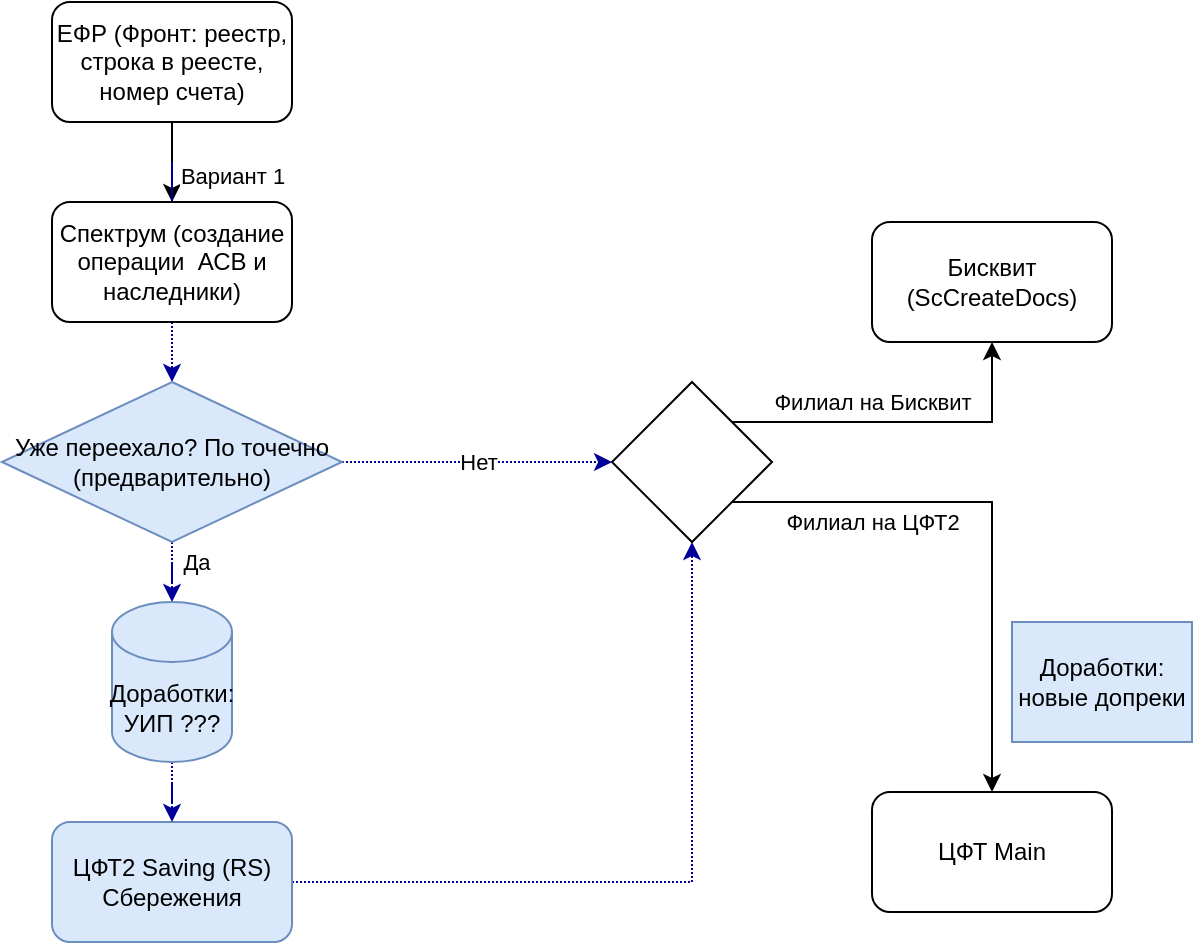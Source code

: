 <mxfile version="15.4.0" type="device" pages="10"><diagram name="Вариант 1" id="VPQ3VFqjbKVgN9rgJAdJ"><mxGraphModel dx="926" dy="626" grid="1" gridSize="10" guides="1" tooltips="1" connect="1" arrows="1" fold="1" page="1" pageScale="1" pageWidth="827" pageHeight="1169" math="0" shadow="0"><root><mxCell id="rDIS4M8v014Iu4Lzjpn_-0"/><mxCell id="rDIS4M8v014Iu4Lzjpn_-1" parent="rDIS4M8v014Iu4Lzjpn_-0"/><mxCell id="rDIS4M8v014Iu4Lzjpn_-2" style="edgeStyle=orthogonalEdgeStyle;rounded=0;orthogonalLoop=1;jettySize=auto;html=1;" parent="rDIS4M8v014Iu4Lzjpn_-1" source="rDIS4M8v014Iu4Lzjpn_-3" target="rDIS4M8v014Iu4Lzjpn_-8" edge="1"><mxGeometry relative="1" as="geometry"><mxPoint x="320" y="240" as="targetPoint"/></mxGeometry></mxCell><mxCell id="rDIS4M8v014Iu4Lzjpn_-3" value="ЕФР (Фронт: реестр, строка в реесте, номер счета)" style="rounded=1;whiteSpace=wrap;html=1;" parent="rDIS4M8v014Iu4Lzjpn_-1" vertex="1"><mxGeometry x="160" y="160" width="120" height="60" as="geometry"/></mxCell><mxCell id="rDIS4M8v014Iu4Lzjpn_-6" style="edgeStyle=orthogonalEdgeStyle;rounded=0;orthogonalLoop=1;jettySize=auto;html=1;dashed=1;dashPattern=1 1;strokeColor=#000099;" parent="rDIS4M8v014Iu4Lzjpn_-1" source="rDIS4M8v014Iu4Lzjpn_-8" target="rDIS4M8v014Iu4Lzjpn_-20" edge="1"><mxGeometry relative="1" as="geometry"><Array as="points"><mxPoint x="220" y="240"/></Array></mxGeometry></mxCell><mxCell id="rDIS4M8v014Iu4Lzjpn_-7" value="Вариант 1" style="edgeLabel;html=1;align=center;verticalAlign=middle;resizable=0;points=[];" parent="rDIS4M8v014Iu4Lzjpn_-6" vertex="1" connectable="0"><mxGeometry x="0.176" y="-1" relative="1" as="geometry"><mxPoint x="31" y="-50" as="offset"/></mxGeometry></mxCell><mxCell id="rDIS4M8v014Iu4Lzjpn_-8" value="Спектрум (создание операции&amp;nbsp; АСВ и наследники)" style="rounded=1;whiteSpace=wrap;html=1;" parent="rDIS4M8v014Iu4Lzjpn_-1" vertex="1"><mxGeometry x="160" y="260" width="120" height="60" as="geometry"/></mxCell><mxCell id="rDIS4M8v014Iu4Lzjpn_-9" value="Бисквит (ScCreateDocs)" style="rounded=1;whiteSpace=wrap;html=1;" parent="rDIS4M8v014Iu4Lzjpn_-1" vertex="1"><mxGeometry x="570" y="270" width="120" height="60" as="geometry"/></mxCell><mxCell id="rDIS4M8v014Iu4Lzjpn_-22" style="edgeStyle=orthogonalEdgeStyle;rounded=0;orthogonalLoop=1;jettySize=auto;html=1;dashed=1;dashPattern=1 1;strokeColor=#000099;entryX=0.5;entryY=1;entryDx=0;entryDy=0;" parent="rDIS4M8v014Iu4Lzjpn_-1" source="rDIS4M8v014Iu4Lzjpn_-10" target="rDIS4M8v014Iu4Lzjpn_-15" edge="1"><mxGeometry relative="1" as="geometry"><Array as="points"><mxPoint x="480" y="600"/></Array></mxGeometry></mxCell><mxCell id="rDIS4M8v014Iu4Lzjpn_-10" value="ЦФТ2 Saving (RS) Сбережения" style="rounded=1;whiteSpace=wrap;html=1;fillColor=#dae8fc;strokeColor=#6c8ebf;" parent="rDIS4M8v014Iu4Lzjpn_-1" vertex="1"><mxGeometry x="160" y="570" width="120" height="60" as="geometry"/></mxCell><mxCell id="rDIS4M8v014Iu4Lzjpn_-11" style="edgeStyle=orthogonalEdgeStyle;rounded=0;orthogonalLoop=1;jettySize=auto;html=1;" parent="rDIS4M8v014Iu4Lzjpn_-1" source="rDIS4M8v014Iu4Lzjpn_-15" target="rDIS4M8v014Iu4Lzjpn_-9" edge="1"><mxGeometry relative="1" as="geometry"><Array as="points"><mxPoint x="630" y="370"/></Array></mxGeometry></mxCell><mxCell id="rDIS4M8v014Iu4Lzjpn_-12" value="Филиал на Бисквит" style="edgeLabel;html=1;align=center;verticalAlign=middle;resizable=0;points=[];" parent="rDIS4M8v014Iu4Lzjpn_-11" vertex="1" connectable="0"><mxGeometry x="-0.482" y="-3" relative="1" as="geometry"><mxPoint x="26" y="-13" as="offset"/></mxGeometry></mxCell><mxCell id="rDIS4M8v014Iu4Lzjpn_-13" style="edgeStyle=orthogonalEdgeStyle;rounded=0;orthogonalLoop=1;jettySize=auto;html=1;" parent="rDIS4M8v014Iu4Lzjpn_-1" source="rDIS4M8v014Iu4Lzjpn_-15" target="rDIS4M8v014Iu4Lzjpn_-16" edge="1"><mxGeometry relative="1" as="geometry"><mxPoint x="630" y="530" as="targetPoint"/><Array as="points"><mxPoint x="630" y="410"/></Array></mxGeometry></mxCell><mxCell id="rDIS4M8v014Iu4Lzjpn_-14" value="Филиал на ЦФТ2" style="edgeLabel;html=1;align=center;verticalAlign=middle;resizable=0;points=[];" parent="rDIS4M8v014Iu4Lzjpn_-13" vertex="1" connectable="0"><mxGeometry x="-0.127" y="4" relative="1" as="geometry"><mxPoint x="-50" y="14" as="offset"/></mxGeometry></mxCell><mxCell id="rDIS4M8v014Iu4Lzjpn_-15" value="" style="rhombus;whiteSpace=wrap;html=1;" parent="rDIS4M8v014Iu4Lzjpn_-1" vertex="1"><mxGeometry x="440" y="350" width="80" height="80" as="geometry"/></mxCell><mxCell id="rDIS4M8v014Iu4Lzjpn_-16" value="ЦФТ Main" style="rounded=1;whiteSpace=wrap;html=1;" parent="rDIS4M8v014Iu4Lzjpn_-1" vertex="1"><mxGeometry x="570" y="555" width="120" height="60" as="geometry"/></mxCell><mxCell id="rDIS4M8v014Iu4Lzjpn_-17" value="Нет" style="edgeStyle=orthogonalEdgeStyle;rounded=0;orthogonalLoop=1;jettySize=auto;html=1;dashed=1;dashPattern=1 1;strokeColor=#000099;" parent="rDIS4M8v014Iu4Lzjpn_-1" source="rDIS4M8v014Iu4Lzjpn_-20" target="rDIS4M8v014Iu4Lzjpn_-15" edge="1"><mxGeometry relative="1" as="geometry"/></mxCell><mxCell id="rDIS4M8v014Iu4Lzjpn_-18" style="edgeStyle=orthogonalEdgeStyle;rounded=0;orthogonalLoop=1;jettySize=auto;html=1;dashed=1;dashPattern=1 1;strokeColor=#000099;" parent="rDIS4M8v014Iu4Lzjpn_-1" source="rDIS4M8v014Iu4Lzjpn_-20" target="rDIS4M8v014Iu4Lzjpn_-24" edge="1"><mxGeometry relative="1" as="geometry"><mxPoint x="390" y="480" as="targetPoint"/></mxGeometry></mxCell><mxCell id="rDIS4M8v014Iu4Lzjpn_-19" value="Да" style="edgeLabel;html=1;align=center;verticalAlign=middle;resizable=0;points=[];" parent="rDIS4M8v014Iu4Lzjpn_-18" vertex="1" connectable="0"><mxGeometry x="-0.216" y="1" relative="1" as="geometry"><mxPoint x="11" y="-10" as="offset"/></mxGeometry></mxCell><mxCell id="rDIS4M8v014Iu4Lzjpn_-20" value="Уже переехало? По точечно (предварительно)" style="rhombus;whiteSpace=wrap;html=1;fillColor=#dae8fc;strokeColor=#6c8ebf;" parent="rDIS4M8v014Iu4Lzjpn_-1" vertex="1"><mxGeometry x="135" y="350" width="170" height="80" as="geometry"/></mxCell><mxCell id="rDIS4M8v014Iu4Lzjpn_-25" style="edgeStyle=orthogonalEdgeStyle;rounded=0;orthogonalLoop=1;jettySize=auto;html=1;dashed=1;dashPattern=1 1;strokeColor=#000099;" parent="rDIS4M8v014Iu4Lzjpn_-1" source="rDIS4M8v014Iu4Lzjpn_-24" target="rDIS4M8v014Iu4Lzjpn_-10" edge="1"><mxGeometry relative="1" as="geometry"/></mxCell><mxCell id="rDIS4M8v014Iu4Lzjpn_-24" value="Доработки: УИП ???" style="shape=cylinder3;whiteSpace=wrap;html=1;boundedLbl=1;backgroundOutline=1;size=15;fillColor=#dae8fc;strokeColor=#6c8ebf;" parent="rDIS4M8v014Iu4Lzjpn_-1" vertex="1"><mxGeometry x="190" y="460" width="60" height="80" as="geometry"/></mxCell><mxCell id="rDIS4M8v014Iu4Lzjpn_-26" value="Доработки: новые допреки" style="text;html=1;strokeColor=#6c8ebf;fillColor=#dae8fc;align=center;verticalAlign=middle;whiteSpace=wrap;rounded=0;" parent="rDIS4M8v014Iu4Lzjpn_-1" vertex="1"><mxGeometry x="640" y="470" width="90" height="60" as="geometry"/></mxCell></root></mxGraphModel></diagram><diagram name="Вариант 2" id="3yJ_sXJAHWZbDUqYzgZ0"><mxGraphModel dx="1332" dy="822" grid="1" gridSize="10" guides="1" tooltips="1" connect="1" arrows="1" fold="1" page="1" pageScale="1" pageWidth="827" pageHeight="1169" math="0" shadow="0"><root><mxCell id="-w78Mc6fyMSc7lw6h81C-0"/><mxCell id="-w78Mc6fyMSc7lw6h81C-1" parent="-w78Mc6fyMSc7lw6h81C-0"/><mxCell id="qwp_odatEf3b8zfoL0px-5" style="edgeStyle=orthogonalEdgeStyle;rounded=0;orthogonalLoop=1;jettySize=auto;html=1;dashed=1;dashPattern=1 1;strokeColor=#000099;" parent="-w78Mc6fyMSc7lw6h81C-1" source="-w78Mc6fyMSc7lw6h81C-3" target="-w78Mc6fyMSc7lw6h81C-6" edge="1"><mxGeometry relative="1" as="geometry"/></mxCell><mxCell id="-w78Mc6fyMSc7lw6h81C-3" value="ЕФР (Фронт: реестр, строка в реесте, номер счета)" style="rounded=1;whiteSpace=wrap;html=1;" parent="-w78Mc6fyMSc7lw6h81C-1" vertex="1"><mxGeometry x="160" y="160" width="120" height="60" as="geometry"/></mxCell><mxCell id="qwp_odatEf3b8zfoL0px-0" style="edgeStyle=orthogonalEdgeStyle;rounded=0;orthogonalLoop=1;jettySize=auto;html=1;dashed=1;dashPattern=1 1;strokeColor=#000099;" parent="-w78Mc6fyMSc7lw6h81C-1" source="-w78Mc6fyMSc7lw6h81C-6" target="-w78Mc6fyMSc7lw6h81C-14" edge="1"><mxGeometry relative="1" as="geometry"/></mxCell><mxCell id="qwp_odatEf3b8zfoL0px-3" style="edgeStyle=orthogonalEdgeStyle;rounded=0;orthogonalLoop=1;jettySize=auto;html=1;dashed=1;dashPattern=1 1;strokeColor=#000099;entryX=0.855;entryY=0;entryDx=0;entryDy=4.35;entryPerimeter=0;" parent="-w78Mc6fyMSc7lw6h81C-1" source="-w78Mc6fyMSc7lw6h81C-6" target="-w78Mc6fyMSc7lw6h81C-21" edge="1"><mxGeometry relative="1" as="geometry"><Array as="points"><mxPoint x="241" y="370"/><mxPoint x="241" y="370"/></Array></mxGeometry></mxCell><mxCell id="-w78Mc6fyMSc7lw6h81C-6" value="Спектрум (создание операции&amp;nbsp; АСВ и наследники)" style="rounded=1;whiteSpace=wrap;html=1;" parent="-w78Mc6fyMSc7lw6h81C-1" vertex="1"><mxGeometry x="160" y="260" width="120" height="60" as="geometry"/></mxCell><mxCell id="-w78Mc6fyMSc7lw6h81C-7" value="Бисквит (ScCreateDocs)" style="rounded=1;whiteSpace=wrap;html=1;" parent="-w78Mc6fyMSc7lw6h81C-1" vertex="1"><mxGeometry x="500" y="170" width="120" height="60" as="geometry"/></mxCell><mxCell id="qwp_odatEf3b8zfoL0px-1" style="edgeStyle=orthogonalEdgeStyle;rounded=0;orthogonalLoop=1;jettySize=auto;html=1;entryX=0.855;entryY=1;entryDx=0;entryDy=-4.35;entryPerimeter=0;dashed=1;dashPattern=1 1;strokeColor=#000099;exitX=0.633;exitY=-0.033;exitDx=0;exitDy=0;exitPerimeter=0;" parent="-w78Mc6fyMSc7lw6h81C-1" source="-w78Mc6fyMSc7lw6h81C-9" target="-w78Mc6fyMSc7lw6h81C-21" edge="1"><mxGeometry relative="1" as="geometry"><Array as="points"><mxPoint x="241" y="508"/></Array></mxGeometry></mxCell><mxCell id="-w78Mc6fyMSc7lw6h81C-9" value="ЦФТ2 Saving (RS) Сбережения" style="rounded=1;whiteSpace=wrap;html=1;fillColor=#dae8fc;strokeColor=#6c8ebf;" parent="-w78Mc6fyMSc7lw6h81C-1" vertex="1"><mxGeometry x="160" y="510" width="120" height="60" as="geometry"/></mxCell><mxCell id="-w78Mc6fyMSc7lw6h81C-10" style="edgeStyle=orthogonalEdgeStyle;rounded=0;orthogonalLoop=1;jettySize=auto;html=1;" parent="-w78Mc6fyMSc7lw6h81C-1" source="-w78Mc6fyMSc7lw6h81C-14" target="-w78Mc6fyMSc7lw6h81C-7" edge="1"><mxGeometry relative="1" as="geometry"><Array as="points"><mxPoint x="560" y="270"/></Array></mxGeometry></mxCell><mxCell id="-w78Mc6fyMSc7lw6h81C-11" value="Филиал на Бисквит" style="edgeLabel;html=1;align=center;verticalAlign=middle;resizable=0;points=[];" parent="-w78Mc6fyMSc7lw6h81C-10" vertex="1" connectable="0"><mxGeometry x="-0.482" y="-3" relative="1" as="geometry"><mxPoint x="26" y="-13" as="offset"/></mxGeometry></mxCell><mxCell id="-w78Mc6fyMSc7lw6h81C-12" style="edgeStyle=orthogonalEdgeStyle;rounded=0;orthogonalLoop=1;jettySize=auto;html=1;" parent="-w78Mc6fyMSc7lw6h81C-1" source="-w78Mc6fyMSc7lw6h81C-14" target="-w78Mc6fyMSc7lw6h81C-15" edge="1"><mxGeometry relative="1" as="geometry"><mxPoint x="560" y="430" as="targetPoint"/><Array as="points"><mxPoint x="560" y="310"/></Array></mxGeometry></mxCell><mxCell id="-w78Mc6fyMSc7lw6h81C-13" value="Филиал на ЦФТ2" style="edgeLabel;html=1;align=center;verticalAlign=middle;resizable=0;points=[];" parent="-w78Mc6fyMSc7lw6h81C-12" vertex="1" connectable="0"><mxGeometry x="-0.127" y="4" relative="1" as="geometry"><mxPoint x="-50" y="14" as="offset"/></mxGeometry></mxCell><mxCell id="-w78Mc6fyMSc7lw6h81C-14" value="" style="rhombus;whiteSpace=wrap;html=1;" parent="-w78Mc6fyMSc7lw6h81C-1" vertex="1"><mxGeometry x="370" y="250" width="80" height="80" as="geometry"/></mxCell><mxCell id="-w78Mc6fyMSc7lw6h81C-15" value="ЦФТ Main" style="rounded=1;whiteSpace=wrap;html=1;" parent="-w78Mc6fyMSc7lw6h81C-1" vertex="1"><mxGeometry x="500" y="400" width="120" height="60" as="geometry"/></mxCell><mxCell id="-w78Mc6fyMSc7lw6h81C-20" style="edgeStyle=orthogonalEdgeStyle;rounded=0;orthogonalLoop=1;jettySize=auto;html=1;dashed=1;dashPattern=1 1;strokeColor=#000099;exitX=0.145;exitY=1;exitDx=0;exitDy=-4.35;exitPerimeter=0;" parent="-w78Mc6fyMSc7lw6h81C-1" source="-w78Mc6fyMSc7lw6h81C-21" target="-w78Mc6fyMSc7lw6h81C-9" edge="1"><mxGeometry relative="1" as="geometry"><mxPoint x="200" y="450" as="sourcePoint"/><Array as="points"><mxPoint x="200" y="456"/></Array></mxGeometry></mxCell><mxCell id="qwp_odatEf3b8zfoL0px-2" style="edgeStyle=orthogonalEdgeStyle;rounded=0;orthogonalLoop=1;jettySize=auto;html=1;dashed=1;dashPattern=1 1;strokeColor=#000099;" parent="-w78Mc6fyMSc7lw6h81C-1" source="-w78Mc6fyMSc7lw6h81C-21" target="-w78Mc6fyMSc7lw6h81C-6" edge="1"><mxGeometry relative="1" as="geometry"><Array as="points"><mxPoint x="200" y="340"/><mxPoint x="200" y="340"/></Array></mxGeometry></mxCell><mxCell id="-w78Mc6fyMSc7lw6h81C-21" value="Доработки: УИП ???" style="shape=cylinder3;whiteSpace=wrap;html=1;boundedLbl=1;backgroundOutline=1;size=15;fillColor=#dae8fc;strokeColor=#6c8ebf;" parent="-w78Mc6fyMSc7lw6h81C-1" vertex="1"><mxGeometry x="190" y="380" width="60" height="80" as="geometry"/></mxCell><mxCell id="-w78Mc6fyMSc7lw6h81C-22" value="Доработки: новые допреки" style="text;html=1;strokeColor=#6c8ebf;fillColor=#dae8fc;align=center;verticalAlign=middle;whiteSpace=wrap;rounded=0;" parent="-w78Mc6fyMSc7lw6h81C-1" vertex="1"><mxGeometry x="570" y="320" width="90" height="60" as="geometry"/></mxCell></root></mxGraphModel></diagram><diagram id="PH3ZMxDHMYe60zSM52x3" name="На 7 августа"><mxGraphModel dx="1332" dy="822" grid="1" gridSize="10" guides="1" tooltips="1" connect="1" arrows="1" fold="1" page="1" pageScale="1" pageWidth="827" pageHeight="1169" math="0" shadow="0"><root><mxCell id="0"/><mxCell id="1" parent="0"/><mxCell id="LxEVvxz3DTphcBRkIQfx-2" style="edgeStyle=orthogonalEdgeStyle;rounded=0;orthogonalLoop=1;jettySize=auto;html=1;entryX=0.5;entryY=0;entryDx=0;entryDy=0;" parent="1" source="LxEVvxz3DTphcBRkIQfx-1" target="yHe-Rrxl_QaN58OMKQGe-8" edge="1"><mxGeometry relative="1" as="geometry"><mxPoint x="320" y="240" as="targetPoint"/></mxGeometry></mxCell><mxCell id="yHe-Rrxl_QaN58OMKQGe-7" value="Информация о строке реестра АСВ" style="edgeLabel;html=1;align=center;verticalAlign=middle;resizable=0;points=[];" parent="LxEVvxz3DTphcBRkIQfx-2" vertex="1" connectable="0"><mxGeometry x="-0.154" y="1" relative="1" as="geometry"><mxPoint as="offset"/></mxGeometry></mxCell><mxCell id="LxEVvxz3DTphcBRkIQfx-1" value="ЕФР (Фронт: реестр, строка в реесте, номер счета)" style="rounded=1;whiteSpace=wrap;html=1;" parent="1" vertex="1"><mxGeometry x="405" y="100" width="120" height="60" as="geometry"/></mxCell><mxCell id="yHe-Rrxl_QaN58OMKQGe-31" style="edgeStyle=orthogonalEdgeStyle;rounded=0;orthogonalLoop=1;jettySize=auto;html=1;entryX=0.5;entryY=0;entryDx=0;entryDy=0;" parent="1" source="LxEVvxz3DTphcBRkIQfx-3" target="yHe-Rrxl_QaN58OMKQGe-54" edge="1"><mxGeometry relative="1" as="geometry"/></mxCell><mxCell id="LxEVvxz3DTphcBRkIQfx-3" value="Спектрум (создание операции АСВ)" style="rounded=1;whiteSpace=wrap;html=1;" parent="1" vertex="1"><mxGeometry x="380" y="500" width="120" height="60" as="geometry"/></mxCell><mxCell id="yHe-Rrxl_QaN58OMKQGe-58" style="edgeStyle=orthogonalEdgeStyle;rounded=0;orthogonalLoop=1;jettySize=auto;html=1;fontColor=#FF3333;" parent="1" source="LxEVvxz3DTphcBRkIQfx-4" target="yHe-Rrxl_QaN58OMKQGe-4" edge="1"><mxGeometry relative="1" as="geometry"><Array as="points"><mxPoint x="680" y="280"/></Array></mxGeometry></mxCell><mxCell id="yHe-Rrxl_QaN58OMKQGe-59" value="Отметка о выплате возмещения" style="edgeLabel;html=1;align=center;verticalAlign=middle;resizable=0;points=[];" parent="yHe-Rrxl_QaN58OMKQGe-58" vertex="1" connectable="0"><mxGeometry x="-0.022" y="1" relative="1" as="geometry"><mxPoint x="-25" y="-1" as="offset"/></mxGeometry></mxCell><mxCell id="LxEVvxz3DTphcBRkIQfx-4" value="Бисквит (ScCreateDocs)" style="rounded=1;whiteSpace=wrap;html=1;" parent="1" vertex="1"><mxGeometry x="625" y="550" width="120" height="60" as="geometry"/></mxCell><mxCell id="yHe-Rrxl_QaN58OMKQGe-36" style="edgeStyle=orthogonalEdgeStyle;rounded=0;orthogonalLoop=1;jettySize=auto;html=1;entryX=0.5;entryY=0;entryDx=0;entryDy=0;" parent="1" source="LxEVvxz3DTphcBRkIQfx-6" target="yHe-Rrxl_QaN58OMKQGe-38" edge="1"><mxGeometry relative="1" as="geometry"><mxPoint x="430" y="890" as="targetPoint"/><Array as="points"><mxPoint x="430" y="860"/><mxPoint x="430" y="860"/></Array></mxGeometry></mxCell><mxCell id="LxEVvxz3DTphcBRkIQfx-6" value="ЦФТ2 Saving (RS) Сбережения" style="rounded=1;whiteSpace=wrap;html=1;" parent="1" vertex="1"><mxGeometry x="370" y="790" width="120" height="60" as="geometry"/></mxCell><mxCell id="LxEVvxz3DTphcBRkIQfx-8" style="edgeStyle=orthogonalEdgeStyle;rounded=0;orthogonalLoop=1;jettySize=auto;html=1;" parent="1" source="LxEVvxz3DTphcBRkIQfx-7" target="LxEVvxz3DTphcBRkIQfx-4" edge="1"><mxGeometry relative="1" as="geometry"><Array as="points"><mxPoint x="685" y="650"/></Array></mxGeometry></mxCell><mxCell id="LxEVvxz3DTphcBRkIQfx-16" value="Филиал на Бисквит" style="edgeLabel;html=1;align=center;verticalAlign=middle;resizable=0;points=[];" parent="LxEVvxz3DTphcBRkIQfx-8" vertex="1" connectable="0"><mxGeometry x="-0.482" y="-3" relative="1" as="geometry"><mxPoint x="-3" y="-4" as="offset"/></mxGeometry></mxCell><mxCell id="LxEVvxz3DTphcBRkIQfx-11" style="edgeStyle=orthogonalEdgeStyle;rounded=0;orthogonalLoop=1;jettySize=auto;html=1;" parent="1" source="LxEVvxz3DTphcBRkIQfx-7" target="LxEVvxz3DTphcBRkIQfx-12" edge="1"><mxGeometry relative="1" as="geometry"><mxPoint x="685" y="810" as="targetPoint"/><Array as="points"><mxPoint x="685" y="690"/></Array></mxGeometry></mxCell><mxCell id="LxEVvxz3DTphcBRkIQfx-17" value="Филиал на ЦФТ2" style="edgeLabel;html=1;align=center;verticalAlign=middle;resizable=0;points=[];" parent="LxEVvxz3DTphcBRkIQfx-11" vertex="1" connectable="0"><mxGeometry x="-0.127" y="4" relative="1" as="geometry"><mxPoint x="-4" y="13" as="offset"/></mxGeometry></mxCell><mxCell id="LxEVvxz3DTphcBRkIQfx-7" value="На какой ГК работает филиал?" style="rhombus;whiteSpace=wrap;html=1;" parent="1" vertex="1"><mxGeometry x="617.5" y="669" width="135" height="80" as="geometry"/></mxCell><mxCell id="LxEVvxz3DTphcBRkIQfx-12" value="ЦФТ2 Main" style="rounded=1;whiteSpace=wrap;html=1;" parent="1" vertex="1"><mxGeometry x="625" y="835" width="120" height="60" as="geometry"/></mxCell><mxCell id="yHe-Rrxl_QaN58OMKQGe-34" style="edgeStyle=orthogonalEdgeStyle;rounded=0;orthogonalLoop=1;jettySize=auto;html=1;" parent="1" source="LxEVvxz3DTphcBRkIQfx-24" target="LxEVvxz3DTphcBRkIQfx-6" edge="1"><mxGeometry relative="1" as="geometry"><Array as="points"><mxPoint x="440" y="780"/><mxPoint x="440" y="780"/></Array></mxGeometry></mxCell><mxCell id="yHe-Rrxl_QaN58OMKQGe-35" value="ЦФТ Savings" style="edgeLabel;html=1;align=center;verticalAlign=middle;resizable=0;points=[];" parent="yHe-Rrxl_QaN58OMKQGe-34" vertex="1" connectable="0"><mxGeometry x="-0.235" y="-3" relative="1" as="geometry"><mxPoint as="offset"/></mxGeometry></mxCell><mxCell id="yHe-Rrxl_QaN58OMKQGe-50" style="edgeStyle=orthogonalEdgeStyle;rounded=0;orthogonalLoop=1;jettySize=auto;html=1;" parent="1" source="LxEVvxz3DTphcBRkIQfx-24" target="LxEVvxz3DTphcBRkIQfx-7" edge="1"><mxGeometry relative="1" as="geometry"/></mxCell><mxCell id="yHe-Rrxl_QaN58OMKQGe-51" value="BQ" style="edgeLabel;html=1;align=center;verticalAlign=middle;resizable=0;points=[];" parent="yHe-Rrxl_QaN58OMKQGe-50" vertex="1" connectable="0"><mxGeometry x="0.173" y="-2" relative="1" as="geometry"><mxPoint x="-8.5" y="8" as="offset"/></mxGeometry></mxCell><mxCell id="LxEVvxz3DTphcBRkIQfx-24" value="Какая система ведет реестр АСВ? По полученному из ЕФР признаку" style="rhombus;whiteSpace=wrap;html=1;" parent="1" vertex="1"><mxGeometry x="337.5" y="664" width="205" height="90" as="geometry"/></mxCell><mxCell id="yHe-Rrxl_QaN58OMKQGe-5" style="edgeStyle=orthogonalEdgeStyle;rounded=0;orthogonalLoop=1;jettySize=auto;html=1;entryX=0.5;entryY=0;entryDx=0;entryDy=0;" parent="1" source="yHe-Rrxl_QaN58OMKQGe-1" target="yHe-Rrxl_QaN58OMKQGe-20" edge="1"><mxGeometry relative="1" as="geometry"/></mxCell><mxCell id="yHe-Rrxl_QaN58OMKQGe-6" value="Выгрузка реестра" style="edgeLabel;html=1;align=center;verticalAlign=middle;resizable=0;points=[];" parent="yHe-Rrxl_QaN58OMKQGe-5" vertex="1" connectable="0"><mxGeometry x="0.178" relative="1" as="geometry"><mxPoint as="offset"/></mxGeometry></mxCell><mxCell id="yHe-Rrxl_QaN58OMKQGe-1" value="АСВ" style="rounded=1;whiteSpace=wrap;html=1;" parent="1" vertex="1"><mxGeometry x="40" y="30" width="120" height="60" as="geometry"/></mxCell><mxCell id="yHe-Rrxl_QaN58OMKQGe-23" style="edgeStyle=orthogonalEdgeStyle;rounded=0;orthogonalLoop=1;jettySize=auto;html=1;" parent="1" source="yHe-Rrxl_QaN58OMKQGe-4" target="yHe-Rrxl_QaN58OMKQGe-27" edge="1"><mxGeometry relative="1" as="geometry"><Array as="points"><mxPoint x="440" y="290"/></Array></mxGeometry></mxCell><mxCell id="yHe-Rrxl_QaN58OMKQGe-64" style="edgeStyle=orthogonalEdgeStyle;rounded=0;orthogonalLoop=1;jettySize=auto;html=1;entryX=0.5;entryY=1;entryDx=0;entryDy=0;fontColor=#000000;" parent="1" source="yHe-Rrxl_QaN58OMKQGe-4" target="yHe-Rrxl_QaN58OMKQGe-20" edge="1"><mxGeometry relative="1" as="geometry"><Array as="points"><mxPoint x="100" y="280"/></Array></mxGeometry></mxCell><mxCell id="yHe-Rrxl_QaN58OMKQGe-4" value="BQ: реестр АСВ (отдельный по каждому банку-банкроту)" style="rounded=1;whiteSpace=wrap;html=1;" parent="1" vertex="1"><mxGeometry x="150" y="250" width="120" height="60" as="geometry"/></mxCell><mxCell id="yHe-Rrxl_QaN58OMKQGe-11" style="edgeStyle=orthogonalEdgeStyle;rounded=0;orthogonalLoop=1;jettySize=auto;html=1;exitX=0;exitY=0.5;exitDx=0;exitDy=0;" parent="1" source="yHe-Rrxl_QaN58OMKQGe-8" target="yHe-Rrxl_QaN58OMKQGe-4" edge="1"><mxGeometry relative="1" as="geometry"><Array as="points"><mxPoint x="400" y="270"/></Array></mxGeometry></mxCell><mxCell id="yHe-Rrxl_QaN58OMKQGe-12" value="BQ" style="edgeLabel;html=1;align=center;verticalAlign=middle;resizable=0;points=[];" parent="yHe-Rrxl_QaN58OMKQGe-11" vertex="1" connectable="0"><mxGeometry x="-0.26" y="1" relative="1" as="geometry"><mxPoint x="-37" y="-11" as="offset"/></mxGeometry></mxCell><mxCell id="yHe-Rrxl_QaN58OMKQGe-14" style="edgeStyle=orthogonalEdgeStyle;rounded=0;orthogonalLoop=1;jettySize=auto;html=1;entryX=0.994;entryY=0.344;entryDx=0;entryDy=0;entryPerimeter=0;" parent="1" source="yHe-Rrxl_QaN58OMKQGe-8" target="yHe-Rrxl_QaN58OMKQGe-13" edge="1"><mxGeometry relative="1" as="geometry"><Array as="points"><mxPoint x="467" y="350"/><mxPoint x="269" y="350"/></Array></mxGeometry></mxCell><mxCell id="yHe-Rrxl_QaN58OMKQGe-16" value="&lt;span style=&quot;font-size: 12px ; background-color: rgb(248 , 249 , 250)&quot;&gt;ЦФТ Saving&lt;/span&gt;" style="edgeLabel;html=1;align=center;verticalAlign=middle;resizable=0;points=[];" parent="yHe-Rrxl_QaN58OMKQGe-14" vertex="1" connectable="0"><mxGeometry x="-0.048" y="-3" relative="1" as="geometry"><mxPoint x="-64.72" y="-7" as="offset"/></mxGeometry></mxCell><mxCell id="yHe-Rrxl_QaN58OMKQGe-8" value="Какая система ведет реестра АСВ?" style="rhombus;whiteSpace=wrap;html=1;" parent="1" vertex="1"><mxGeometry x="400" y="190" width="135" height="80" as="geometry"/></mxCell><mxCell id="yHe-Rrxl_QaN58OMKQGe-10" style="edgeStyle=orthogonalEdgeStyle;rounded=0;orthogonalLoop=1;jettySize=auto;html=1;" parent="1" source="yHe-Rrxl_QaN58OMKQGe-9" target="LxEVvxz3DTphcBRkIQfx-1" edge="1"><mxGeometry relative="1" as="geometry"/></mxCell><mxCell id="yHe-Rrxl_QaN58OMKQGe-9" value="Клиент обращается к операционисту" style="rounded=1;whiteSpace=wrap;html=1;" parent="1" vertex="1"><mxGeometry x="405" y="10" width="120" height="60" as="geometry"/></mxCell><mxCell id="yHe-Rrxl_QaN58OMKQGe-24" style="edgeStyle=orthogonalEdgeStyle;rounded=0;orthogonalLoop=1;jettySize=auto;html=1;" parent="1" source="yHe-Rrxl_QaN58OMKQGe-13" target="yHe-Rrxl_QaN58OMKQGe-27" edge="1"><mxGeometry relative="1" as="geometry"><mxPoint x="450" y="440" as="targetPoint"/><Array as="points"><mxPoint x="420" y="370"/></Array></mxGeometry></mxCell><mxCell id="yHe-Rrxl_QaN58OMKQGe-13" value="&lt;span&gt;ЦФТ2 Saving (RS): реестр АСВ (отдельный по каждому банку)&lt;/span&gt;" style="rounded=1;whiteSpace=wrap;html=1;" parent="1" vertex="1"><mxGeometry x="150" y="330" width="120" height="60" as="geometry"/></mxCell><mxCell id="yHe-Rrxl_QaN58OMKQGe-21" style="edgeStyle=orthogonalEdgeStyle;rounded=0;orthogonalLoop=1;jettySize=auto;html=1;entryX=0;entryY=0.5;entryDx=0;entryDy=0;" parent="1" source="yHe-Rrxl_QaN58OMKQGe-20" target="yHe-Rrxl_QaN58OMKQGe-4" edge="1"><mxGeometry relative="1" as="geometry"/></mxCell><mxCell id="yHe-Rrxl_QaN58OMKQGe-22" style="edgeStyle=orthogonalEdgeStyle;rounded=0;orthogonalLoop=1;jettySize=auto;html=1;entryX=0;entryY=0.5;entryDx=0;entryDy=0;" parent="1" source="yHe-Rrxl_QaN58OMKQGe-20" target="yHe-Rrxl_QaN58OMKQGe-13" edge="1"><mxGeometry relative="1" as="geometry"><Array as="points"><mxPoint x="100" y="360"/></Array></mxGeometry></mxCell><mxCell id="yHe-Rrxl_QaN58OMKQGe-20" value="Куда загружать (выгрузка информации о выплатах производится раз в день)?" style="rhombus;whiteSpace=wrap;html=1;" parent="1" vertex="1"><mxGeometry y="140" width="200" height="100" as="geometry"/></mxCell><mxCell id="yHe-Rrxl_QaN58OMKQGe-29" style="edgeStyle=orthogonalEdgeStyle;rounded=0;orthogonalLoop=1;jettySize=auto;html=1;" parent="1" source="yHe-Rrxl_QaN58OMKQGe-27" target="LxEVvxz3DTphcBRkIQfx-3" edge="1"><mxGeometry relative="1" as="geometry"/></mxCell><mxCell id="yHe-Rrxl_QaN58OMKQGe-30" value="Контекст + информация о системе ведения реестра АСВ" style="edgeLabel;html=1;align=center;verticalAlign=middle;resizable=0;points=[];" parent="yHe-Rrxl_QaN58OMKQGe-29" vertex="1" connectable="0"><mxGeometry x="-0.267" relative="1" as="geometry"><mxPoint as="offset"/></mxGeometry></mxCell><mxCell id="yHe-Rrxl_QaN58OMKQGe-27" value="Сумма выплаты и информация о реестре по вкладчику" style="rounded=1;whiteSpace=wrap;html=1;" parent="1" vertex="1"><mxGeometry x="380" y="390" width="120" height="60" as="geometry"/></mxCell><mxCell id="yHe-Rrxl_QaN58OMKQGe-39" value="Да" style="edgeStyle=orthogonalEdgeStyle;rounded=0;orthogonalLoop=1;jettySize=auto;html=1;" parent="1" source="yHe-Rrxl_QaN58OMKQGe-38" target="yHe-Rrxl_QaN58OMKQGe-46" edge="1"><mxGeometry x="0.035" y="-10" relative="1" as="geometry"><mxPoint x="330" y="950" as="targetPoint"/><mxPoint as="offset"/></mxGeometry></mxCell><mxCell id="yHe-Rrxl_QaN58OMKQGe-52" style="edgeStyle=orthogonalEdgeStyle;rounded=0;orthogonalLoop=1;jettySize=auto;html=1;" parent="1" source="yHe-Rrxl_QaN58OMKQGe-38" target="yHe-Rrxl_QaN58OMKQGe-56" edge="1"><mxGeometry relative="1" as="geometry"><mxPoint x="600" y="940" as="targetPoint"/></mxGeometry></mxCell><mxCell id="yHe-Rrxl_QaN58OMKQGe-53" value="Нет" style="edgeLabel;html=1;align=center;verticalAlign=middle;resizable=0;points=[];" parent="yHe-Rrxl_QaN58OMKQGe-52" vertex="1" connectable="0"><mxGeometry x="-0.333" relative="1" as="geometry"><mxPoint as="offset"/></mxGeometry></mxCell><mxCell id="yHe-Rrxl_QaN58OMKQGe-60" style="edgeStyle=orthogonalEdgeStyle;rounded=0;orthogonalLoop=1;jettySize=auto;html=1;fontColor=#000000;exitX=0;exitY=0.5;exitDx=0;exitDy=0;" parent="1" source="LxEVvxz3DTphcBRkIQfx-6" target="yHe-Rrxl_QaN58OMKQGe-13" edge="1"><mxGeometry relative="1" as="geometry"><Array as="points"><mxPoint x="220" y="820"/></Array></mxGeometry></mxCell><mxCell id="yHe-Rrxl_QaN58OMKQGe-63" value="Отметка о выплате возмещения при успехе" style="edgeLabel;html=1;align=center;verticalAlign=middle;resizable=0;points=[];fontColor=#000000;" parent="yHe-Rrxl_QaN58OMKQGe-60" vertex="1" connectable="0"><mxGeometry x="-0.512" y="-1" relative="1" as="geometry"><mxPoint x="-11" y="-235" as="offset"/></mxGeometry></mxCell><mxCell id="yHe-Rrxl_QaN58OMKQGe-38" value="Ответ успешный?" style="rhombus;whiteSpace=wrap;html=1;" parent="1" vertex="1"><mxGeometry x="375" y="880" width="110" height="80" as="geometry"/></mxCell><mxCell id="yHe-Rrxl_QaN58OMKQGe-41" value="Бисквит (ScCreateDocs)" style="rounded=1;whiteSpace=wrap;html=1;" parent="1" vertex="1"><mxGeometry x="69.16" y="760" width="120" height="60" as="geometry"/></mxCell><mxCell id="yHe-Rrxl_QaN58OMKQGe-42" style="edgeStyle=orthogonalEdgeStyle;rounded=0;orthogonalLoop=1;jettySize=auto;html=1;exitX=0.5;exitY=0;exitDx=0;exitDy=0;" parent="1" source="yHe-Rrxl_QaN58OMKQGe-46" target="yHe-Rrxl_QaN58OMKQGe-41" edge="1"><mxGeometry relative="1" as="geometry"><Array as="points"><mxPoint x="129.33" y="840"/><mxPoint x="129.33" y="840"/></Array></mxGeometry></mxCell><mxCell id="yHe-Rrxl_QaN58OMKQGe-43" value="Филиал на Бисквит" style="edgeLabel;html=1;align=center;verticalAlign=middle;resizable=0;points=[];" parent="yHe-Rrxl_QaN58OMKQGe-42" vertex="1" connectable="0"><mxGeometry x="-0.482" y="-3" relative="1" as="geometry"><mxPoint x="-3" y="-4" as="offset"/></mxGeometry></mxCell><mxCell id="yHe-Rrxl_QaN58OMKQGe-44" style="edgeStyle=orthogonalEdgeStyle;rounded=0;orthogonalLoop=1;jettySize=auto;html=1;" parent="1" source="yHe-Rrxl_QaN58OMKQGe-46" target="yHe-Rrxl_QaN58OMKQGe-47" edge="1"><mxGeometry relative="1" as="geometry"><mxPoint x="100.0" y="1020" as="targetPoint"/><Array as="points"><mxPoint x="100.0" y="900"/></Array></mxGeometry></mxCell><mxCell id="yHe-Rrxl_QaN58OMKQGe-45" value="Филиал на ЦФТ2" style="edgeLabel;html=1;align=center;verticalAlign=middle;resizable=0;points=[];" parent="yHe-Rrxl_QaN58OMKQGe-44" vertex="1" connectable="0"><mxGeometry x="-0.127" y="4" relative="1" as="geometry"><mxPoint x="-4" y="-2" as="offset"/></mxGeometry></mxCell><mxCell id="yHe-Rrxl_QaN58OMKQGe-46" value="На какой ГК работает филиал?" style="rhombus;whiteSpace=wrap;html=1;" parent="1" vertex="1"><mxGeometry x="60" y="880" width="138.33" height="80" as="geometry"/></mxCell><mxCell id="yHe-Rrxl_QaN58OMKQGe-47" value="ЦФТ2 Main" style="rounded=1;whiteSpace=wrap;html=1;" parent="1" vertex="1"><mxGeometry x="69.16" y="1010" width="120" height="60" as="geometry"/></mxCell><mxCell id="yHe-Rrxl_QaN58OMKQGe-55" style="edgeStyle=orthogonalEdgeStyle;rounded=0;orthogonalLoop=1;jettySize=auto;html=1;" parent="1" source="yHe-Rrxl_QaN58OMKQGe-54" target="LxEVvxz3DTphcBRkIQfx-24" edge="1"><mxGeometry relative="1" as="geometry"/></mxCell><mxCell id="yHe-Rrxl_QaN58OMKQGe-54" value="Контроль, подтверждение операции" style="rounded=1;whiteSpace=wrap;html=1;" parent="1" vertex="1"><mxGeometry x="380" y="580" width="120" height="60" as="geometry"/></mxCell><mxCell id="yHe-Rrxl_QaN58OMKQGe-56" value="&amp;nbsp;Аннулирование операции" style="rounded=1;whiteSpace=wrap;html=1;" parent="1" vertex="1"><mxGeometry x="370" y="1020" width="120" height="60" as="geometry"/></mxCell><mxCell id="yHe-Rrxl_QaN58OMKQGe-57" value="Переезд будет после перевода реестра на ЦФТ: мифическая ситуация" style="text;html=1;strokeColor=none;fillColor=none;align=center;verticalAlign=middle;whiteSpace=wrap;rounded=0;fontColor=#FF3333;" parent="1" vertex="1"><mxGeometry x="645" y="930" width="100" height="20" as="geometry"/></mxCell></root></mxGraphModel></diagram><diagram name="Вклады-на 7 августа" id="aaPMN9jBIyu6D1PnfbkL"><mxGraphModel dx="1422" dy="822" grid="1" gridSize="10" guides="1" tooltips="1" connect="1" arrows="1" fold="1" page="1" pageScale="1" pageWidth="827" pageHeight="1169" math="0" shadow="0"><root><mxCell id="24vfywxM5uvSSNLgi3Wh-0"/><mxCell id="24vfywxM5uvSSNLgi3Wh-1" parent="24vfywxM5uvSSNLgi3Wh-0"/><mxCell id="24vfywxM5uvSSNLgi3Wh-2" style="edgeStyle=orthogonalEdgeStyle;rounded=0;orthogonalLoop=1;jettySize=auto;html=1;entryX=0.5;entryY=0;entryDx=0;entryDy=0;" parent="24vfywxM5uvSSNLgi3Wh-1" source="24vfywxM5uvSSNLgi3Wh-4" target="24vfywxM5uvSSNLgi3Wh-33" edge="1"><mxGeometry relative="1" as="geometry"><mxPoint x="320" y="240" as="targetPoint"/></mxGeometry></mxCell><mxCell id="24vfywxM5uvSSNLgi3Wh-3" value="Информация о строке реестра АСВ" style="edgeLabel;html=1;align=center;verticalAlign=middle;resizable=0;points=[];" parent="24vfywxM5uvSSNLgi3Wh-2" vertex="1" connectable="0"><mxGeometry x="-0.154" y="1" relative="1" as="geometry"><mxPoint as="offset"/></mxGeometry></mxCell><mxCell id="24vfywxM5uvSSNLgi3Wh-4" value="ЕФР (Фронт: реестр, строка в реесте, номер счета)" style="rounded=1;whiteSpace=wrap;html=1;" parent="24vfywxM5uvSSNLgi3Wh-1" vertex="1"><mxGeometry x="405" y="100" width="120" height="60" as="geometry"/></mxCell><mxCell id="24vfywxM5uvSSNLgi3Wh-5" style="edgeStyle=orthogonalEdgeStyle;rounded=0;orthogonalLoop=1;jettySize=auto;html=1;entryX=0.5;entryY=0;entryDx=0;entryDy=0;" parent="24vfywxM5uvSSNLgi3Wh-1" source="24vfywxM5uvSSNLgi3Wh-6" target="24vfywxM5uvSSNLgi3Wh-58" edge="1"><mxGeometry relative="1" as="geometry"/></mxCell><mxCell id="24vfywxM5uvSSNLgi3Wh-6" value="Спектрум (создание операции)" style="rounded=1;whiteSpace=wrap;html=1;" parent="24vfywxM5uvSSNLgi3Wh-1" vertex="1"><mxGeometry x="380" y="500" width="120" height="60" as="geometry"/></mxCell><mxCell id="24vfywxM5uvSSNLgi3Wh-7" style="edgeStyle=orthogonalEdgeStyle;rounded=0;orthogonalLoop=1;jettySize=auto;html=1;fontColor=#FF3333;" parent="24vfywxM5uvSSNLgi3Wh-1" source="24vfywxM5uvSSNLgi3Wh-9" target="24vfywxM5uvSSNLgi3Wh-28" edge="1"><mxGeometry relative="1" as="geometry"><Array as="points"><mxPoint x="690" y="280"/></Array></mxGeometry></mxCell><mxCell id="24vfywxM5uvSSNLgi3Wh-8" value="Отметка о выплате" style="edgeLabel;html=1;align=center;verticalAlign=middle;resizable=0;points=[];" parent="24vfywxM5uvSSNLgi3Wh-7" vertex="1" connectable="0"><mxGeometry x="-0.022" y="1" relative="1" as="geometry"><mxPoint x="-25" y="-1" as="offset"/></mxGeometry></mxCell><mxCell id="24vfywxM5uvSSNLgi3Wh-9" value="Бисквит (ScCreateDocs)" style="rounded=1;whiteSpace=wrap;html=1;" parent="24vfywxM5uvSSNLgi3Wh-1" vertex="1"><mxGeometry x="626.5" y="550" width="120" height="60" as="geometry"/></mxCell><mxCell id="24vfywxM5uvSSNLgi3Wh-10" style="edgeStyle=orthogonalEdgeStyle;rounded=0;orthogonalLoop=1;jettySize=auto;html=1;entryX=0.5;entryY=0;entryDx=0;entryDy=0;" parent="24vfywxM5uvSSNLgi3Wh-1" source="24vfywxM5uvSSNLgi3Wh-11" target="24vfywxM5uvSSNLgi3Wh-49" edge="1"><mxGeometry relative="1" as="geometry"><mxPoint x="430" y="890" as="targetPoint"/><Array as="points"><mxPoint x="440" y="860"/><mxPoint x="440" y="860"/></Array></mxGeometry></mxCell><mxCell id="24vfywxM5uvSSNLgi3Wh-11" value="ЦФТ2 Saving (RS) Сбережения" style="rounded=1;whiteSpace=wrap;html=1;" parent="24vfywxM5uvSSNLgi3Wh-1" vertex="1"><mxGeometry x="380" y="790" width="120" height="60" as="geometry"/></mxCell><mxCell id="24vfywxM5uvSSNLgi3Wh-12" style="edgeStyle=orthogonalEdgeStyle;rounded=0;orthogonalLoop=1;jettySize=auto;html=1;" parent="24vfywxM5uvSSNLgi3Wh-1" source="24vfywxM5uvSSNLgi3Wh-16" target="24vfywxM5uvSSNLgi3Wh-9" edge="1"><mxGeometry relative="1" as="geometry"><Array as="points"><mxPoint x="686.5" y="650"/></Array></mxGeometry></mxCell><mxCell id="24vfywxM5uvSSNLgi3Wh-13" value="Филиал на Бисквит" style="edgeLabel;html=1;align=center;verticalAlign=middle;resizable=0;points=[];" parent="24vfywxM5uvSSNLgi3Wh-12" vertex="1" connectable="0"><mxGeometry x="-0.482" y="-3" relative="1" as="geometry"><mxPoint x="-3" y="-4" as="offset"/></mxGeometry></mxCell><mxCell id="24vfywxM5uvSSNLgi3Wh-14" style="edgeStyle=orthogonalEdgeStyle;rounded=0;orthogonalLoop=1;jettySize=auto;html=1;" parent="24vfywxM5uvSSNLgi3Wh-1" source="24vfywxM5uvSSNLgi3Wh-16" target="24vfywxM5uvSSNLgi3Wh-17" edge="1"><mxGeometry relative="1" as="geometry"><mxPoint x="686.5" y="810" as="targetPoint"/><Array as="points"><mxPoint x="686.5" y="690"/></Array></mxGeometry></mxCell><mxCell id="24vfywxM5uvSSNLgi3Wh-15" value="Филиал на ЦФТ2" style="edgeLabel;html=1;align=center;verticalAlign=middle;resizable=0;points=[];" parent="24vfywxM5uvSSNLgi3Wh-14" vertex="1" connectable="0"><mxGeometry x="-0.127" y="4" relative="1" as="geometry"><mxPoint x="-4" y="13" as="offset"/></mxGeometry></mxCell><mxCell id="24vfywxM5uvSSNLgi3Wh-16" value="На какой ГК работает филиал?" style="rhombus;whiteSpace=wrap;html=1;" parent="24vfywxM5uvSSNLgi3Wh-1" vertex="1"><mxGeometry x="619" y="670" width="135" height="80" as="geometry"/></mxCell><mxCell id="24vfywxM5uvSSNLgi3Wh-17" value="ЦФТ2 Main" style="rounded=1;whiteSpace=wrap;html=1;" parent="24vfywxM5uvSSNLgi3Wh-1" vertex="1"><mxGeometry x="626.5" y="835" width="120" height="60" as="geometry"/></mxCell><mxCell id="24vfywxM5uvSSNLgi3Wh-18" style="edgeStyle=orthogonalEdgeStyle;rounded=0;orthogonalLoop=1;jettySize=auto;html=1;" parent="24vfywxM5uvSSNLgi3Wh-1" source="24vfywxM5uvSSNLgi3Wh-22" target="24vfywxM5uvSSNLgi3Wh-11" edge="1"><mxGeometry relative="1" as="geometry"><Array as="points"><mxPoint x="440" y="780"/><mxPoint x="440" y="780"/></Array></mxGeometry></mxCell><mxCell id="24vfywxM5uvSSNLgi3Wh-19" value="ЦФТ Savings" style="edgeLabel;html=1;align=center;verticalAlign=middle;resizable=0;points=[];" parent="24vfywxM5uvSSNLgi3Wh-18" vertex="1" connectable="0"><mxGeometry x="-0.235" y="-3" relative="1" as="geometry"><mxPoint as="offset"/></mxGeometry></mxCell><mxCell id="24vfywxM5uvSSNLgi3Wh-20" style="edgeStyle=orthogonalEdgeStyle;rounded=0;orthogonalLoop=1;jettySize=auto;html=1;" parent="24vfywxM5uvSSNLgi3Wh-1" source="24vfywxM5uvSSNLgi3Wh-22" target="24vfywxM5uvSSNLgi3Wh-16" edge="1"><mxGeometry relative="1" as="geometry"/></mxCell><mxCell id="24vfywxM5uvSSNLgi3Wh-21" value="BQ" style="edgeLabel;html=1;align=center;verticalAlign=middle;resizable=0;points=[];" parent="24vfywxM5uvSSNLgi3Wh-20" vertex="1" connectable="0"><mxGeometry x="0.173" y="-2" relative="1" as="geometry"><mxPoint x="-17.5" y="-12" as="offset"/></mxGeometry></mxCell><mxCell id="24vfywxM5uvSSNLgi3Wh-22" value="Какая система ведет вклад? По полученному из ЕФР признаку" style="rhombus;whiteSpace=wrap;html=1;" parent="24vfywxM5uvSSNLgi3Wh-1" vertex="1"><mxGeometry x="337.5" y="660" width="205" height="100" as="geometry"/></mxCell><mxCell id="24vfywxM5uvSSNLgi3Wh-26" style="edgeStyle=orthogonalEdgeStyle;rounded=0;orthogonalLoop=1;jettySize=auto;html=1;" parent="24vfywxM5uvSSNLgi3Wh-1" source="24vfywxM5uvSSNLgi3Wh-28" target="24vfywxM5uvSSNLgi3Wh-43" edge="1"><mxGeometry relative="1" as="geometry"><Array as="points"><mxPoint x="440" y="290"/></Array></mxGeometry></mxCell><mxCell id="24vfywxM5uvSSNLgi3Wh-28" value="Бисквит" style="rounded=1;whiteSpace=wrap;html=1;" parent="24vfywxM5uvSSNLgi3Wh-1" vertex="1"><mxGeometry x="150" y="250" width="120" height="60" as="geometry"/></mxCell><mxCell id="24vfywxM5uvSSNLgi3Wh-29" style="edgeStyle=orthogonalEdgeStyle;rounded=0;orthogonalLoop=1;jettySize=auto;html=1;exitX=0;exitY=0.5;exitDx=0;exitDy=0;" parent="24vfywxM5uvSSNLgi3Wh-1" source="24vfywxM5uvSSNLgi3Wh-33" target="24vfywxM5uvSSNLgi3Wh-28" edge="1"><mxGeometry relative="1" as="geometry"><Array as="points"><mxPoint x="400" y="270"/></Array></mxGeometry></mxCell><mxCell id="24vfywxM5uvSSNLgi3Wh-30" value="BQ" style="edgeLabel;html=1;align=center;verticalAlign=middle;resizable=0;points=[];" parent="24vfywxM5uvSSNLgi3Wh-29" vertex="1" connectable="0"><mxGeometry x="-0.26" y="1" relative="1" as="geometry"><mxPoint x="-37" y="-11" as="offset"/></mxGeometry></mxCell><mxCell id="24vfywxM5uvSSNLgi3Wh-31" style="edgeStyle=orthogonalEdgeStyle;rounded=0;orthogonalLoop=1;jettySize=auto;html=1;entryX=0.994;entryY=0.344;entryDx=0;entryDy=0;entryPerimeter=0;" parent="24vfywxM5uvSSNLgi3Wh-1" source="24vfywxM5uvSSNLgi3Wh-33" target="24vfywxM5uvSSNLgi3Wh-37" edge="1"><mxGeometry relative="1" as="geometry"><Array as="points"><mxPoint x="467" y="350"/><mxPoint x="269" y="350"/></Array></mxGeometry></mxCell><mxCell id="24vfywxM5uvSSNLgi3Wh-32" value="&lt;span style=&quot;font-size: 12px ; background-color: rgb(248 , 249 , 250)&quot;&gt;ЦФТ Saving&lt;/span&gt;" style="edgeLabel;html=1;align=center;verticalAlign=middle;resizable=0;points=[];" parent="24vfywxM5uvSSNLgi3Wh-31" vertex="1" connectable="0"><mxGeometry x="-0.048" y="-3" relative="1" as="geometry"><mxPoint x="-77.18" y="-7" as="offset"/></mxGeometry></mxCell><mxCell id="24vfywxM5uvSSNLgi3Wh-33" value="Какая система ведет вклад?" style="rhombus;whiteSpace=wrap;html=1;" parent="24vfywxM5uvSSNLgi3Wh-1" vertex="1"><mxGeometry x="400" y="190" width="135" height="80" as="geometry"/></mxCell><mxCell id="24vfywxM5uvSSNLgi3Wh-34" style="edgeStyle=orthogonalEdgeStyle;rounded=0;orthogonalLoop=1;jettySize=auto;html=1;" parent="24vfywxM5uvSSNLgi3Wh-1" source="24vfywxM5uvSSNLgi3Wh-35" target="24vfywxM5uvSSNLgi3Wh-4" edge="1"><mxGeometry relative="1" as="geometry"/></mxCell><mxCell id="24vfywxM5uvSSNLgi3Wh-35" value="Клиент (представитель, наследник и т.д.) обращается к операционисту" style="rounded=1;whiteSpace=wrap;html=1;" parent="24vfywxM5uvSSNLgi3Wh-1" vertex="1"><mxGeometry x="405" y="10" width="120" height="70" as="geometry"/></mxCell><mxCell id="24vfywxM5uvSSNLgi3Wh-36" style="edgeStyle=orthogonalEdgeStyle;rounded=0;orthogonalLoop=1;jettySize=auto;html=1;" parent="24vfywxM5uvSSNLgi3Wh-1" source="24vfywxM5uvSSNLgi3Wh-37" target="24vfywxM5uvSSNLgi3Wh-43" edge="1"><mxGeometry relative="1" as="geometry"><mxPoint x="450" y="440" as="targetPoint"/><Array as="points"><mxPoint x="420" y="370"/></Array></mxGeometry></mxCell><mxCell id="24vfywxM5uvSSNLgi3Wh-37" value="&lt;span&gt;ЦФТ2 Saving (RS)&lt;/span&gt;" style="rounded=1;whiteSpace=wrap;html=1;" parent="24vfywxM5uvSSNLgi3Wh-1" vertex="1"><mxGeometry x="150" y="330" width="120" height="60" as="geometry"/></mxCell><mxCell id="24vfywxM5uvSSNLgi3Wh-41" style="edgeStyle=orthogonalEdgeStyle;rounded=0;orthogonalLoop=1;jettySize=auto;html=1;" parent="24vfywxM5uvSSNLgi3Wh-1" source="24vfywxM5uvSSNLgi3Wh-43" target="24vfywxM5uvSSNLgi3Wh-6" edge="1"><mxGeometry relative="1" as="geometry"/></mxCell><mxCell id="24vfywxM5uvSSNLgi3Wh-42" value="Контекст + информация о системе ведения вклада" style="edgeLabel;html=1;align=center;verticalAlign=middle;resizable=0;points=[];" parent="24vfywxM5uvSSNLgi3Wh-41" vertex="1" connectable="0"><mxGeometry x="-0.267" relative="1" as="geometry"><mxPoint as="offset"/></mxGeometry></mxCell><mxCell id="24vfywxM5uvSSNLgi3Wh-43" value="Сумма выплаты и информация по вкладчику" style="rounded=1;whiteSpace=wrap;html=1;" parent="24vfywxM5uvSSNLgi3Wh-1" vertex="1"><mxGeometry x="380" y="390" width="120" height="60" as="geometry"/></mxCell><mxCell id="24vfywxM5uvSSNLgi3Wh-44" value="Да" style="edgeStyle=orthogonalEdgeStyle;rounded=0;orthogonalLoop=1;jettySize=auto;html=1;" parent="24vfywxM5uvSSNLgi3Wh-1" source="24vfywxM5uvSSNLgi3Wh-49" target="24vfywxM5uvSSNLgi3Wh-55" edge="1"><mxGeometry x="0.035" y="-10" relative="1" as="geometry"><mxPoint x="330" y="950" as="targetPoint"/><mxPoint as="offset"/></mxGeometry></mxCell><mxCell id="24vfywxM5uvSSNLgi3Wh-45" style="edgeStyle=orthogonalEdgeStyle;rounded=0;orthogonalLoop=1;jettySize=auto;html=1;" parent="24vfywxM5uvSSNLgi3Wh-1" source="24vfywxM5uvSSNLgi3Wh-49" target="24vfywxM5uvSSNLgi3Wh-59" edge="1"><mxGeometry relative="1" as="geometry"><mxPoint x="610" y="940" as="targetPoint"/></mxGeometry></mxCell><mxCell id="24vfywxM5uvSSNLgi3Wh-46" value="Нет" style="edgeLabel;html=1;align=center;verticalAlign=middle;resizable=0;points=[];" parent="24vfywxM5uvSSNLgi3Wh-45" vertex="1" connectable="0"><mxGeometry x="-0.333" relative="1" as="geometry"><mxPoint as="offset"/></mxGeometry></mxCell><mxCell id="24vfywxM5uvSSNLgi3Wh-47" style="edgeStyle=orthogonalEdgeStyle;rounded=0;orthogonalLoop=1;jettySize=auto;html=1;fontColor=#000000;exitX=0;exitY=0.5;exitDx=0;exitDy=0;" parent="24vfywxM5uvSSNLgi3Wh-1" source="24vfywxM5uvSSNLgi3Wh-11" target="24vfywxM5uvSSNLgi3Wh-37" edge="1"><mxGeometry relative="1" as="geometry"><Array as="points"><mxPoint x="220" y="820"/></Array></mxGeometry></mxCell><mxCell id="24vfywxM5uvSSNLgi3Wh-48" value="Отметка о выплате при успехе" style="edgeLabel;html=1;align=center;verticalAlign=middle;resizable=0;points=[];fontColor=#000000;" parent="24vfywxM5uvSSNLgi3Wh-47" vertex="1" connectable="0"><mxGeometry x="-0.512" y="-1" relative="1" as="geometry"><mxPoint x="-11" y="-235" as="offset"/></mxGeometry></mxCell><mxCell id="24vfywxM5uvSSNLgi3Wh-49" value="Ответ успешный?" style="rhombus;whiteSpace=wrap;html=1;" parent="24vfywxM5uvSSNLgi3Wh-1" vertex="1"><mxGeometry x="385" y="880" width="110" height="80" as="geometry"/></mxCell><mxCell id="24vfywxM5uvSSNLgi3Wh-50" value="Бисквит (ScCreateDocs)" style="rounded=1;whiteSpace=wrap;html=1;" parent="24vfywxM5uvSSNLgi3Wh-1" vertex="1"><mxGeometry x="69.16" y="760" width="120" height="60" as="geometry"/></mxCell><mxCell id="24vfywxM5uvSSNLgi3Wh-51" style="edgeStyle=orthogonalEdgeStyle;rounded=0;orthogonalLoop=1;jettySize=auto;html=1;exitX=0.5;exitY=0;exitDx=0;exitDy=0;" parent="24vfywxM5uvSSNLgi3Wh-1" source="24vfywxM5uvSSNLgi3Wh-55" target="24vfywxM5uvSSNLgi3Wh-50" edge="1"><mxGeometry relative="1" as="geometry"><Array as="points"><mxPoint x="129.33" y="840"/><mxPoint x="129.33" y="840"/></Array></mxGeometry></mxCell><mxCell id="24vfywxM5uvSSNLgi3Wh-52" value="Филиал на Бисквит" style="edgeLabel;html=1;align=center;verticalAlign=middle;resizable=0;points=[];" parent="24vfywxM5uvSSNLgi3Wh-51" vertex="1" connectable="0"><mxGeometry x="-0.482" y="-3" relative="1" as="geometry"><mxPoint x="-3" y="-4" as="offset"/></mxGeometry></mxCell><mxCell id="24vfywxM5uvSSNLgi3Wh-53" style="edgeStyle=orthogonalEdgeStyle;rounded=0;orthogonalLoop=1;jettySize=auto;html=1;" parent="24vfywxM5uvSSNLgi3Wh-1" source="24vfywxM5uvSSNLgi3Wh-55" target="24vfywxM5uvSSNLgi3Wh-56" edge="1"><mxGeometry relative="1" as="geometry"><mxPoint x="100.0" y="1020" as="targetPoint"/><Array as="points"><mxPoint x="100.0" y="900"/></Array></mxGeometry></mxCell><mxCell id="24vfywxM5uvSSNLgi3Wh-54" value="Филиал на ЦФТ2" style="edgeLabel;html=1;align=center;verticalAlign=middle;resizable=0;points=[];" parent="24vfywxM5uvSSNLgi3Wh-53" vertex="1" connectable="0"><mxGeometry x="-0.127" y="4" relative="1" as="geometry"><mxPoint x="-4" y="-2" as="offset"/></mxGeometry></mxCell><mxCell id="24vfywxM5uvSSNLgi3Wh-55" value="На какой ГК работает филиал?" style="rhombus;whiteSpace=wrap;html=1;" parent="24vfywxM5uvSSNLgi3Wh-1" vertex="1"><mxGeometry x="60" y="880" width="138.33" height="80" as="geometry"/></mxCell><mxCell id="24vfywxM5uvSSNLgi3Wh-56" value="ЦФТ2 Main" style="rounded=1;whiteSpace=wrap;html=1;" parent="24vfywxM5uvSSNLgi3Wh-1" vertex="1"><mxGeometry x="69.16" y="1010" width="120" height="60" as="geometry"/></mxCell><mxCell id="24vfywxM5uvSSNLgi3Wh-57" style="edgeStyle=orthogonalEdgeStyle;rounded=0;orthogonalLoop=1;jettySize=auto;html=1;" parent="24vfywxM5uvSSNLgi3Wh-1" source="24vfywxM5uvSSNLgi3Wh-58" target="24vfywxM5uvSSNLgi3Wh-22" edge="1"><mxGeometry relative="1" as="geometry"/></mxCell><mxCell id="24vfywxM5uvSSNLgi3Wh-58" value="Контроль, подтверждение операции" style="rounded=1;whiteSpace=wrap;html=1;" parent="24vfywxM5uvSSNLgi3Wh-1" vertex="1"><mxGeometry x="380" y="580" width="120" height="60" as="geometry"/></mxCell><mxCell id="24vfywxM5uvSSNLgi3Wh-59" value="&amp;nbsp;Аннулирование операции" style="rounded=1;whiteSpace=wrap;html=1;" parent="24vfywxM5uvSSNLgi3Wh-1" vertex="1"><mxGeometry x="380" y="1020" width="120" height="60" as="geometry"/></mxCell><mxCell id="24vfywxM5uvSSNLgi3Wh-60" value="Переезд будет после перевода вкладов на ЦФТ: мифическая ситуация" style="text;html=1;strokeColor=none;fillColor=none;align=center;verticalAlign=middle;whiteSpace=wrap;rounded=0;fontColor=#FF3333;" parent="24vfywxM5uvSSNLgi3Wh-1" vertex="1"><mxGeometry x="636.5" y="895" width="100" height="100" as="geometry"/></mxCell></root></mxGraphModel></diagram><diagram name="АСВ-10сентября" id="2flPbtNMpMq50BubZReY"><mxGraphModel dx="942" dy="642" grid="1" gridSize="10" guides="1" tooltips="1" connect="1" arrows="1" fold="1" page="1" pageScale="1" pageWidth="827" pageHeight="1169" math="0" shadow="0"><root><mxCell id="AviEFvBpS3T98zGCEgyV-0"/><mxCell id="AviEFvBpS3T98zGCEgyV-1" parent="AviEFvBpS3T98zGCEgyV-0"/><mxCell id="AviEFvBpS3T98zGCEgyV-5" style="edgeStyle=orthogonalEdgeStyle;rounded=0;orthogonalLoop=1;jettySize=auto;html=1;" parent="AviEFvBpS3T98zGCEgyV-1" source="AviEFvBpS3T98zGCEgyV-6" target="iGvzRg96HeArCTSYVL58-0" edge="1"><mxGeometry relative="1" as="geometry"/></mxCell><mxCell id="AviEFvBpS3T98zGCEgyV-6" value="Спектрум (заполнение реквизитов операции, подтоговка операции)" style="rounded=1;whiteSpace=wrap;html=1;" parent="AviEFvBpS3T98zGCEgyV-1" vertex="1"><mxGeometry x="335" y="240" width="150" height="60" as="geometry"/></mxCell><mxCell id="AviEFvBpS3T98zGCEgyV-7" style="edgeStyle=orthogonalEdgeStyle;rounded=0;orthogonalLoop=1;jettySize=auto;html=1;fontColor=#FF3333;dashed=1;" parent="AviEFvBpS3T98zGCEgyV-1" source="Zk_tCFwdAspXDGvwKZcI-5" target="AviEFvBpS3T98zGCEgyV-28" edge="1"><mxGeometry relative="1" as="geometry"><Array as="points"/><mxPoint x="150" y="630" as="sourcePoint"/></mxGeometry></mxCell><mxCell id="AviEFvBpS3T98zGCEgyV-8" value="Отметка о выплате возмещения" style="edgeLabel;html=1;align=center;verticalAlign=middle;resizable=0;points=[];" parent="AviEFvBpS3T98zGCEgyV-7" vertex="1" connectable="0"><mxGeometry x="-0.022" y="1" relative="1" as="geometry"><mxPoint x="-1" y="-21" as="offset"/></mxGeometry></mxCell><mxCell id="AviEFvBpS3T98zGCEgyV-11" value="ЦФТ2 Savings (запрос на создание документа)" style="rounded=1;whiteSpace=wrap;html=1;" parent="AviEFvBpS3T98zGCEgyV-1" vertex="1"><mxGeometry x="352.11" y="640" width="120" height="60" as="geometry"/></mxCell><mxCell id="AviEFvBpS3T98zGCEgyV-18" style="edgeStyle=orthogonalEdgeStyle;rounded=0;orthogonalLoop=1;jettySize=auto;html=1;entryX=0.5;entryY=0;entryDx=0;entryDy=0;exitX=0.5;exitY=1;exitDx=0;exitDy=0;" parent="AviEFvBpS3T98zGCEgyV-1" source="AviEFvBpS3T98zGCEgyV-58" target="AviEFvBpS3T98zGCEgyV-11" edge="1"><mxGeometry relative="1" as="geometry"><Array as="points"><mxPoint x="412" y="630"/><mxPoint x="412" y="630"/></Array><mxPoint x="400.059" y="713.974" as="sourcePoint"/></mxGeometry></mxCell><mxCell id="AviEFvBpS3T98zGCEgyV-25" value="АСВ" style="rounded=1;whiteSpace=wrap;html=1;" parent="AviEFvBpS3T98zGCEgyV-1" vertex="1"><mxGeometry x="340" y="870" width="120" height="60" as="geometry"/></mxCell><mxCell id="G6sbKlNV0Dj_AkQliliW-0" style="edgeStyle=orthogonalEdgeStyle;rounded=0;orthogonalLoop=1;jettySize=auto;html=1;dashed=1;" parent="AviEFvBpS3T98zGCEgyV-1" source="AviEFvBpS3T98zGCEgyV-28" target="AviEFvBpS3T98zGCEgyV-25" edge="1"><mxGeometry relative="1" as="geometry"><mxPoint x="310" y="900" as="targetPoint"/></mxGeometry></mxCell><mxCell id="AviEFvBpS3T98zGCEgyV-28" value="BQ: реестр АСВ (отдельный по каждому банку-банкроту)" style="rounded=1;whiteSpace=wrap;html=1;" parent="AviEFvBpS3T98zGCEgyV-1" vertex="1"><mxGeometry x="110" y="870" width="120" height="60" as="geometry"/></mxCell><mxCell id="AviEFvBpS3T98zGCEgyV-34" style="edgeStyle=orthogonalEdgeStyle;rounded=0;orthogonalLoop=1;jettySize=auto;html=1;" parent="AviEFvBpS3T98zGCEgyV-1" source="AviEFvBpS3T98zGCEgyV-35" target="AviEFvBpS3T98zGCEgyV-43" edge="1"><mxGeometry relative="1" as="geometry"><mxPoint x="407.11" y="20" as="targetPoint"/></mxGeometry></mxCell><mxCell id="AviEFvBpS3T98zGCEgyV-35" value="Клиент обращается к операционисту" style="rounded=1;whiteSpace=wrap;html=1;" parent="AviEFvBpS3T98zGCEgyV-1" vertex="1"><mxGeometry x="350" y="40" width="120" height="60" as="geometry"/></mxCell><mxCell id="G6sbKlNV0Dj_AkQliliW-1" style="edgeStyle=orthogonalEdgeStyle;rounded=0;orthogonalLoop=1;jettySize=auto;html=1;dashed=1;" parent="AviEFvBpS3T98zGCEgyV-1" source="AviEFvBpS3T98zGCEgyV-37" target="AviEFvBpS3T98zGCEgyV-25" edge="1"><mxGeometry relative="1" as="geometry"><mxPoint x="510" y="900" as="targetPoint"/></mxGeometry></mxCell><mxCell id="AviEFvBpS3T98zGCEgyV-37" value="&lt;span&gt;ЦФТ2 Savings: реестр АСВ (отдельный по каждому банку)&lt;/span&gt;" style="rounded=1;whiteSpace=wrap;html=1;" parent="AviEFvBpS3T98zGCEgyV-1" vertex="1"><mxGeometry x="560" y="870" width="120" height="60" as="geometry"/></mxCell><mxCell id="AviEFvBpS3T98zGCEgyV-41" style="edgeStyle=orthogonalEdgeStyle;rounded=0;orthogonalLoop=1;jettySize=auto;html=1;" parent="AviEFvBpS3T98zGCEgyV-1" source="AviEFvBpS3T98zGCEgyV-43" target="AviEFvBpS3T98zGCEgyV-6" edge="1"><mxGeometry relative="1" as="geometry"/></mxCell><mxCell id="AviEFvBpS3T98zGCEgyV-42" value="Контекст" style="edgeLabel;html=1;align=center;verticalAlign=middle;resizable=0;points=[];" parent="AviEFvBpS3T98zGCEgyV-41" vertex="1" connectable="0"><mxGeometry x="-0.267" relative="1" as="geometry"><mxPoint as="offset"/></mxGeometry></mxCell><mxCell id="AviEFvBpS3T98zGCEgyV-43" value="Операционист в ЕФР: Сумма выплаты и информация о реестре по вкладчику" style="rounded=1;whiteSpace=wrap;html=1;" parent="AviEFvBpS3T98zGCEgyV-1" vertex="1"><mxGeometry x="320" y="130" width="180" height="70" as="geometry"/></mxCell><mxCell id="AviEFvBpS3T98zGCEgyV-44" value="Успех" style="edgeStyle=orthogonalEdgeStyle;rounded=0;orthogonalLoop=1;jettySize=auto;html=1;" parent="AviEFvBpS3T98zGCEgyV-1" source="AviEFvBpS3T98zGCEgyV-11" target="AviEFvBpS3T98zGCEgyV-50" edge="1"><mxGeometry x="0.097" y="10" relative="1" as="geometry"><mxPoint x="292.11" y="788.5" as="targetPoint"/><mxPoint as="offset"/><Array as="points"><mxPoint x="412" y="740"/></Array></mxGeometry></mxCell><mxCell id="AviEFvBpS3T98zGCEgyV-45" style="edgeStyle=orthogonalEdgeStyle;rounded=0;orthogonalLoop=1;jettySize=auto;html=1;entryX=1;entryY=0.5;entryDx=0;entryDy=0;exitX=1;exitY=0.5;exitDx=0;exitDy=0;" parent="AviEFvBpS3T98zGCEgyV-1" source="AviEFvBpS3T98zGCEgyV-11" target="AviEFvBpS3T98zGCEgyV-58" edge="1"><mxGeometry relative="1" as="geometry"><mxPoint x="562.11" y="778.5" as="targetPoint"/><Array as="points"><mxPoint x="570" y="670"/><mxPoint x="570" y="605"/></Array></mxGeometry></mxCell><mxCell id="AviEFvBpS3T98zGCEgyV-46" value="Любые ошибки" style="edgeLabel;html=1;align=center;verticalAlign=middle;resizable=0;points=[];" parent="AviEFvBpS3T98zGCEgyV-45" vertex="1" connectable="0"><mxGeometry x="-0.333" relative="1" as="geometry"><mxPoint x="59.89" y="-40" as="offset"/></mxGeometry></mxCell><mxCell id="AviEFvBpS3T98zGCEgyV-47" style="edgeStyle=orthogonalEdgeStyle;rounded=0;orthogonalLoop=1;jettySize=auto;html=1;fontColor=#000000;exitX=0.5;exitY=1;exitDx=0;exitDy=0;entryX=0.5;entryY=0;entryDx=0;entryDy=0;dashed=1;" parent="AviEFvBpS3T98zGCEgyV-1" source="AviEFvBpS3T98zGCEgyV-50" target="AviEFvBpS3T98zGCEgyV-37" edge="1"><mxGeometry relative="1" as="geometry"><Array as="points"><mxPoint x="620" y="769"/></Array><mxPoint x="650" y="20" as="targetPoint"/><mxPoint x="592.11" y="390" as="sourcePoint"/></mxGeometry></mxCell><mxCell id="Zk_tCFwdAspXDGvwKZcI-2" value="Отметка о выплате возмещения" style="edgeLabel;html=1;align=center;verticalAlign=middle;resizable=0;points=[];" parent="AviEFvBpS3T98zGCEgyV-47" vertex="1" connectable="0"><mxGeometry x="-0.425" y="3" relative="1" as="geometry"><mxPoint x="-3" y="-4" as="offset"/></mxGeometry></mxCell><mxCell id="AviEFvBpS3T98zGCEgyV-50" value="Бисквит (ScCreateDocs)" style="rounded=1;whiteSpace=wrap;html=1;" parent="AviEFvBpS3T98zGCEgyV-1" vertex="1"><mxGeometry x="560" y="709" width="120" height="60" as="geometry"/></mxCell><mxCell id="AviEFvBpS3T98zGCEgyV-58" value="Подтверждение операции" style="rounded=1;whiteSpace=wrap;html=1;" parent="AviEFvBpS3T98zGCEgyV-1" vertex="1"><mxGeometry x="350" y="590" width="120" height="30" as="geometry"/></mxCell><mxCell id="Zk_tCFwdAspXDGvwKZcI-5" value="Бисквит (ScCreateDocs)" style="rounded=1;whiteSpace=wrap;html=1;" parent="AviEFvBpS3T98zGCEgyV-1" vertex="1"><mxGeometry x="110.0" y="709" width="120" height="60" as="geometry"/></mxCell><mxCell id="iGvzRg96HeArCTSYVL58-1" style="edgeStyle=orthogonalEdgeStyle;rounded=0;orthogonalLoop=1;jettySize=auto;html=1;" parent="AviEFvBpS3T98zGCEgyV-1" source="iGvzRg96HeArCTSYVL58-0" target="iGvzRg96HeArCTSYVL58-2" edge="1"><mxGeometry relative="1" as="geometry"><mxPoint x="670" y="270" as="targetPoint"/></mxGeometry></mxCell><mxCell id="iGvzRg96HeArCTSYVL58-3" value="Успех" style="edgeLabel;html=1;align=center;verticalAlign=middle;resizable=0;points=[];" parent="iGvzRg96HeArCTSYVL58-1" vertex="1" connectable="0"><mxGeometry x="0.158" relative="1" as="geometry"><mxPoint y="-13" as="offset"/></mxGeometry></mxCell><mxCell id="iGvzRg96HeArCTSYVL58-5" style="edgeStyle=orthogonalEdgeStyle;rounded=0;orthogonalLoop=1;jettySize=auto;html=1;" parent="AviEFvBpS3T98zGCEgyV-1" source="iGvzRg96HeArCTSYVL58-0" target="iGvzRg96HeArCTSYVL58-6" edge="1"><mxGeometry relative="1" as="geometry"><mxPoint x="670" y="270" as="targetPoint"/></mxGeometry></mxCell><mxCell id="iGvzRg96HeArCTSYVL58-7" value="Ошибка" style="edgeLabel;html=1;align=center;verticalAlign=middle;resizable=0;points=[];" parent="iGvzRg96HeArCTSYVL58-5" vertex="1" connectable="0"><mxGeometry x="-0.166" relative="1" as="geometry"><mxPoint as="offset"/></mxGeometry></mxCell><mxCell id="iGvzRg96HeArCTSYVL58-8" style="edgeStyle=orthogonalEdgeStyle;rounded=0;orthogonalLoop=1;jettySize=auto;html=1;exitX=0;exitY=0.5;exitDx=0;exitDy=0;" parent="AviEFvBpS3T98zGCEgyV-1" source="iGvzRg96HeArCTSYVL58-0" target="iGvzRg96HeArCTSYVL58-9" edge="1"><mxGeometry relative="1" as="geometry"><mxPoint x="580" y="210" as="targetPoint"/><Array as="points"><mxPoint x="170" y="370"/></Array></mxGeometry></mxCell><mxCell id="iGvzRg96HeArCTSYVL58-10" value="Счет не найден" style="edgeLabel;html=1;align=center;verticalAlign=middle;resizable=0;points=[];" parent="iGvzRg96HeArCTSYVL58-8" vertex="1" connectable="0"><mxGeometry x="-0.138" relative="1" as="geometry"><mxPoint as="offset"/></mxGeometry></mxCell><mxCell id="iGvzRg96HeArCTSYVL58-0" value="ЦФТ2 Savings (запрос по номеру счета)" style="rounded=1;whiteSpace=wrap;html=1;" parent="AviEFvBpS3T98zGCEgyV-1" vertex="1"><mxGeometry x="350" y="340" width="120" height="60" as="geometry"/></mxCell><mxCell id="iGvzRg96HeArCTSYVL58-4" style="edgeStyle=orthogonalEdgeStyle;rounded=0;orthogonalLoop=1;jettySize=auto;html=1;" parent="AviEFvBpS3T98zGCEgyV-1" source="iGvzRg96HeArCTSYVL58-2" target="iGvzRg96HeArCTSYVL58-14" edge="1"><mxGeometry relative="1" as="geometry"/></mxCell><mxCell id="G6sbKlNV0Dj_AkQliliW-3" style="edgeStyle=orthogonalEdgeStyle;rounded=0;orthogonalLoop=1;jettySize=auto;html=1;dashed=1;" parent="AviEFvBpS3T98zGCEgyV-1" source="iGvzRg96HeArCTSYVL58-2" target="G6sbKlNV0Dj_AkQliliW-4" edge="1"><mxGeometry relative="1" as="geometry"><mxPoint x="620" y="470" as="targetPoint"/></mxGeometry></mxCell><mxCell id="iGvzRg96HeArCTSYVL58-2" value="&lt;span&gt;Создание операции АСВ_Savings&lt;/span&gt;" style="rounded=1;whiteSpace=wrap;html=1;" parent="AviEFvBpS3T98zGCEgyV-1" vertex="1"><mxGeometry x="350" y="440" width="120" height="60" as="geometry"/></mxCell><mxCell id="iGvzRg96HeArCTSYVL58-6" value="Отказ в проведении операции" style="rounded=1;whiteSpace=wrap;html=1;fillColor=#f8cecc;strokeColor=#b85450;" parent="AviEFvBpS3T98zGCEgyV-1" vertex="1"><mxGeometry x="580" y="340" width="120" height="60" as="geometry"/></mxCell><mxCell id="iGvzRg96HeArCTSYVL58-11" style="edgeStyle=orthogonalEdgeStyle;rounded=0;orthogonalLoop=1;jettySize=auto;html=1;" parent="AviEFvBpS3T98zGCEgyV-1" source="iGvzRg96HeArCTSYVL58-9" target="iGvzRg96HeArCTSYVL58-12" edge="1"><mxGeometry relative="1" as="geometry"><mxPoint x="600" y="710" as="targetPoint"/></mxGeometry></mxCell><mxCell id="iGvzRg96HeArCTSYVL58-9" value="&lt;span&gt;Создание операции АСВ_BQ (текущая технология)&lt;/span&gt;" style="rounded=1;whiteSpace=wrap;html=1;" parent="AviEFvBpS3T98zGCEgyV-1" vertex="1"><mxGeometry x="110" y="340" width="120" height="60" as="geometry"/></mxCell><mxCell id="iGvzRg96HeArCTSYVL58-13" style="edgeStyle=orthogonalEdgeStyle;rounded=0;orthogonalLoop=1;jettySize=auto;html=1;entryX=0.5;entryY=0;entryDx=0;entryDy=0;" parent="AviEFvBpS3T98zGCEgyV-1" source="iGvzRg96HeArCTSYVL58-12" target="Zk_tCFwdAspXDGvwKZcI-5" edge="1"><mxGeometry relative="1" as="geometry"><mxPoint x="620" y="710" as="targetPoint"/></mxGeometry></mxCell><mxCell id="iGvzRg96HeArCTSYVL58-12" value="Контроль, подтверждение операции" style="rounded=1;whiteSpace=wrap;html=1;" parent="AviEFvBpS3T98zGCEgyV-1" vertex="1"><mxGeometry x="110" y="524.5" width="120" height="60" as="geometry"/></mxCell><mxCell id="iGvzRg96HeArCTSYVL58-15" style="edgeStyle=orthogonalEdgeStyle;rounded=0;orthogonalLoop=1;jettySize=auto;html=1;" parent="AviEFvBpS3T98zGCEgyV-1" source="iGvzRg96HeArCTSYVL58-14" target="AviEFvBpS3T98zGCEgyV-58" edge="1"><mxGeometry relative="1" as="geometry"/></mxCell><mxCell id="iGvzRg96HeArCTSYVL58-14" value="Контроль" style="rounded=1;whiteSpace=wrap;html=1;" parent="AviEFvBpS3T98zGCEgyV-1" vertex="1"><mxGeometry x="350" y="530" width="120" height="30" as="geometry"/></mxCell><mxCell id="G6sbKlNV0Dj_AkQliliW-4" value="Будет выгружена в Агрегатор" style="rounded=1;whiteSpace=wrap;html=1;" parent="AviEFvBpS3T98zGCEgyV-1" vertex="1"><mxGeometry x="580" y="440" width="120" height="60" as="geometry"/></mxCell></root></mxGraphModel></diagram><diagram name="Вклады-10сентября" id="_YwX7GsKtxU9GhA7sbAo"><mxGraphModel dx="942" dy="642" grid="1" gridSize="10" guides="1" tooltips="1" connect="1" arrows="1" fold="1" page="1" pageScale="1" pageWidth="827" pageHeight="1169" math="0" shadow="0"><root><mxCell id="6P-rBb-VLlzIGptcSSHg-0"/><mxCell id="6P-rBb-VLlzIGptcSSHg-1" parent="6P-rBb-VLlzIGptcSSHg-0"/><mxCell id="6P-rBb-VLlzIGptcSSHg-2" style="edgeStyle=orthogonalEdgeStyle;rounded=0;orthogonalLoop=1;jettySize=auto;html=1;" parent="6P-rBb-VLlzIGptcSSHg-1" source="6P-rBb-VLlzIGptcSSHg-3" target="6P-rBb-VLlzIGptcSSHg-34" edge="1"><mxGeometry relative="1" as="geometry"/></mxCell><mxCell id="6P-rBb-VLlzIGptcSSHg-3" value="Спектрум (заполнение реквизитов операции, подтоговка операции)" style="rounded=1;whiteSpace=wrap;html=1;" parent="6P-rBb-VLlzIGptcSSHg-1" vertex="1"><mxGeometry x="355" y="230" width="150" height="60" as="geometry"/></mxCell><mxCell id="6P-rBb-VLlzIGptcSSHg-4" style="edgeStyle=orthogonalEdgeStyle;rounded=0;orthogonalLoop=1;jettySize=auto;html=1;fontColor=#FF3333;dashed=1;" parent="6P-rBb-VLlzIGptcSSHg-1" source="6P-rBb-VLlzIGptcSSHg-27" target="6P-rBb-VLlzIGptcSSHg-10" edge="1"><mxGeometry relative="1" as="geometry"><Array as="points"/><mxPoint x="170" y="620" as="sourcePoint"/></mxGeometry></mxCell><mxCell id="6P-rBb-VLlzIGptcSSHg-5" value="Отметка о выплате" style="edgeLabel;html=1;align=center;verticalAlign=middle;resizable=0;points=[];" parent="6P-rBb-VLlzIGptcSSHg-4" vertex="1" connectable="0"><mxGeometry x="-0.022" y="1" relative="1" as="geometry"><mxPoint x="-1" y="-21" as="offset"/></mxGeometry></mxCell><mxCell id="6P-rBb-VLlzIGptcSSHg-6" value="ЦФТ2 Savings (запрос на создание документа)" style="rounded=1;whiteSpace=wrap;html=1;" parent="6P-rBb-VLlzIGptcSSHg-1" vertex="1"><mxGeometry x="372.11" y="630" width="120" height="60" as="geometry"/></mxCell><mxCell id="6P-rBb-VLlzIGptcSSHg-7" style="edgeStyle=orthogonalEdgeStyle;rounded=0;orthogonalLoop=1;jettySize=auto;html=1;entryX=0.5;entryY=0;entryDx=0;entryDy=0;exitX=0.5;exitY=1;exitDx=0;exitDy=0;" parent="6P-rBb-VLlzIGptcSSHg-1" source="6P-rBb-VLlzIGptcSSHg-26" target="6P-rBb-VLlzIGptcSSHg-6" edge="1"><mxGeometry relative="1" as="geometry"><Array as="points"><mxPoint x="432" y="620"/><mxPoint x="432" y="620"/></Array><mxPoint x="420.059" y="703.974" as="sourcePoint"/></mxGeometry></mxCell><mxCell id="6P-rBb-VLlzIGptcSSHg-10" value="BQ: вклады (переезд частями)" style="rounded=1;whiteSpace=wrap;html=1;" parent="6P-rBb-VLlzIGptcSSHg-1" vertex="1"><mxGeometry x="130" y="860" width="120" height="60" as="geometry"/></mxCell><mxCell id="6P-rBb-VLlzIGptcSSHg-11" style="edgeStyle=orthogonalEdgeStyle;rounded=0;orthogonalLoop=1;jettySize=auto;html=1;" parent="6P-rBb-VLlzIGptcSSHg-1" source="6P-rBb-VLlzIGptcSSHg-12" target="6P-rBb-VLlzIGptcSSHg-17" edge="1"><mxGeometry relative="1" as="geometry"><mxPoint x="427.11" y="10" as="targetPoint"/></mxGeometry></mxCell><mxCell id="6P-rBb-VLlzIGptcSSHg-12" value="Клиент обращается к операционисту" style="rounded=1;whiteSpace=wrap;html=1;" parent="6P-rBb-VLlzIGptcSSHg-1" vertex="1"><mxGeometry x="370" y="30" width="120" height="60" as="geometry"/></mxCell><mxCell id="6P-rBb-VLlzIGptcSSHg-14" value="&lt;span&gt;ЦФТ2 Savings:&amp;nbsp;&lt;/span&gt;вклады (переезд частями)" style="rounded=1;whiteSpace=wrap;html=1;" parent="6P-rBb-VLlzIGptcSSHg-1" vertex="1"><mxGeometry x="580" y="860" width="120" height="60" as="geometry"/></mxCell><mxCell id="6P-rBb-VLlzIGptcSSHg-15" style="edgeStyle=orthogonalEdgeStyle;rounded=0;orthogonalLoop=1;jettySize=auto;html=1;" parent="6P-rBb-VLlzIGptcSSHg-1" source="6P-rBb-VLlzIGptcSSHg-17" target="6P-rBb-VLlzIGptcSSHg-3" edge="1"><mxGeometry relative="1" as="geometry"/></mxCell><mxCell id="6P-rBb-VLlzIGptcSSHg-16" value="Контекст" style="edgeLabel;html=1;align=center;verticalAlign=middle;resizable=0;points=[];" parent="6P-rBb-VLlzIGptcSSHg-15" vertex="1" connectable="0"><mxGeometry x="-0.267" relative="1" as="geometry"><mxPoint as="offset"/></mxGeometry></mxCell><mxCell id="6P-rBb-VLlzIGptcSSHg-17" value="Операционист в ЕФР: Сумма выплаты и информация о номере счета вкладчика" style="rounded=1;whiteSpace=wrap;html=1;" parent="6P-rBb-VLlzIGptcSSHg-1" vertex="1"><mxGeometry x="340" y="120" width="180" height="70" as="geometry"/></mxCell><mxCell id="6P-rBb-VLlzIGptcSSHg-18" value="Успех" style="edgeStyle=orthogonalEdgeStyle;rounded=0;orthogonalLoop=1;jettySize=auto;html=1;" parent="6P-rBb-VLlzIGptcSSHg-1" source="6P-rBb-VLlzIGptcSSHg-6" target="6P-rBb-VLlzIGptcSSHg-25" edge="1"><mxGeometry x="0.097" y="10" relative="1" as="geometry"><mxPoint x="312.11" y="778.5" as="targetPoint"/><mxPoint as="offset"/><Array as="points"><mxPoint x="432" y="730"/></Array></mxGeometry></mxCell><mxCell id="6P-rBb-VLlzIGptcSSHg-19" style="edgeStyle=orthogonalEdgeStyle;rounded=0;orthogonalLoop=1;jettySize=auto;html=1;entryX=1;entryY=0.5;entryDx=0;entryDy=0;exitX=1;exitY=0.5;exitDx=0;exitDy=0;" parent="6P-rBb-VLlzIGptcSSHg-1" source="6P-rBb-VLlzIGptcSSHg-6" target="6P-rBb-VLlzIGptcSSHg-26" edge="1"><mxGeometry relative="1" as="geometry"><mxPoint x="582.11" y="768.5" as="targetPoint"/><Array as="points"><mxPoint x="590" y="660"/><mxPoint x="590" y="595"/></Array></mxGeometry></mxCell><mxCell id="6P-rBb-VLlzIGptcSSHg-20" value="Любые ошибки" style="edgeLabel;html=1;align=center;verticalAlign=middle;resizable=0;points=[];" parent="6P-rBb-VLlzIGptcSSHg-19" vertex="1" connectable="0"><mxGeometry x="-0.333" relative="1" as="geometry"><mxPoint x="59.89" y="-40" as="offset"/></mxGeometry></mxCell><mxCell id="6P-rBb-VLlzIGptcSSHg-21" style="edgeStyle=orthogonalEdgeStyle;rounded=0;orthogonalLoop=1;jettySize=auto;html=1;fontColor=#000000;exitX=0.5;exitY=1;exitDx=0;exitDy=0;entryX=0.5;entryY=0;entryDx=0;entryDy=0;dashed=1;" parent="6P-rBb-VLlzIGptcSSHg-1" source="6P-rBb-VLlzIGptcSSHg-25" target="6P-rBb-VLlzIGptcSSHg-14" edge="1"><mxGeometry relative="1" as="geometry"><Array as="points"><mxPoint x="640" y="759"/></Array><mxPoint x="670" y="10" as="targetPoint"/><mxPoint x="612.11" y="380" as="sourcePoint"/></mxGeometry></mxCell><mxCell id="6P-rBb-VLlzIGptcSSHg-22" value="Отметка о выплате" style="edgeLabel;html=1;align=center;verticalAlign=middle;resizable=0;points=[];" parent="6P-rBb-VLlzIGptcSSHg-21" vertex="1" connectable="0"><mxGeometry x="-0.425" y="3" relative="1" as="geometry"><mxPoint x="-3" y="-4" as="offset"/></mxGeometry></mxCell><mxCell id="6P-rBb-VLlzIGptcSSHg-25" value="Бисквит (ScCreateDocs)" style="rounded=1;whiteSpace=wrap;html=1;" parent="6P-rBb-VLlzIGptcSSHg-1" vertex="1"><mxGeometry x="580" y="699" width="120" height="60" as="geometry"/></mxCell><mxCell id="6P-rBb-VLlzIGptcSSHg-26" value="Подтверждение операции" style="rounded=1;whiteSpace=wrap;html=1;" parent="6P-rBb-VLlzIGptcSSHg-1" vertex="1"><mxGeometry x="370" y="580" width="120" height="30" as="geometry"/></mxCell><mxCell id="6P-rBb-VLlzIGptcSSHg-27" value="Бисквит (ScCreateDocs)" style="rounded=1;whiteSpace=wrap;html=1;" parent="6P-rBb-VLlzIGptcSSHg-1" vertex="1"><mxGeometry x="130.0" y="699" width="120" height="60" as="geometry"/></mxCell><mxCell id="6P-rBb-VLlzIGptcSSHg-28" style="edgeStyle=orthogonalEdgeStyle;rounded=0;orthogonalLoop=1;jettySize=auto;html=1;" parent="6P-rBb-VLlzIGptcSSHg-1" source="6P-rBb-VLlzIGptcSSHg-34" target="6P-rBb-VLlzIGptcSSHg-37" edge="1"><mxGeometry relative="1" as="geometry"><mxPoint x="690" y="260" as="targetPoint"/></mxGeometry></mxCell><mxCell id="6P-rBb-VLlzIGptcSSHg-29" value="Успех" style="edgeLabel;html=1;align=center;verticalAlign=middle;resizable=0;points=[];" parent="6P-rBb-VLlzIGptcSSHg-28" vertex="1" connectable="0"><mxGeometry x="0.158" relative="1" as="geometry"><mxPoint y="-13" as="offset"/></mxGeometry></mxCell><mxCell id="6P-rBb-VLlzIGptcSSHg-30" style="edgeStyle=orthogonalEdgeStyle;rounded=0;orthogonalLoop=1;jettySize=auto;html=1;" parent="6P-rBb-VLlzIGptcSSHg-1" source="6P-rBb-VLlzIGptcSSHg-34" target="6P-rBb-VLlzIGptcSSHg-38" edge="1"><mxGeometry relative="1" as="geometry"><mxPoint x="690" y="260" as="targetPoint"/></mxGeometry></mxCell><mxCell id="6P-rBb-VLlzIGptcSSHg-31" value="Ошибка" style="edgeLabel;html=1;align=center;verticalAlign=middle;resizable=0;points=[];" parent="6P-rBb-VLlzIGptcSSHg-30" vertex="1" connectable="0"><mxGeometry x="-0.166" relative="1" as="geometry"><mxPoint as="offset"/></mxGeometry></mxCell><mxCell id="6P-rBb-VLlzIGptcSSHg-32" style="edgeStyle=orthogonalEdgeStyle;rounded=0;orthogonalLoop=1;jettySize=auto;html=1;exitX=0;exitY=0.5;exitDx=0;exitDy=0;" parent="6P-rBb-VLlzIGptcSSHg-1" source="6P-rBb-VLlzIGptcSSHg-34" target="6P-rBb-VLlzIGptcSSHg-40" edge="1"><mxGeometry relative="1" as="geometry"><mxPoint x="600" y="200" as="targetPoint"/><Array as="points"><mxPoint x="190" y="360"/></Array></mxGeometry></mxCell><mxCell id="6P-rBb-VLlzIGptcSSHg-33" value="Счет не найден" style="edgeLabel;html=1;align=center;verticalAlign=middle;resizable=0;points=[];" parent="6P-rBb-VLlzIGptcSSHg-32" vertex="1" connectable="0"><mxGeometry x="-0.138" relative="1" as="geometry"><mxPoint as="offset"/></mxGeometry></mxCell><mxCell id="6P-rBb-VLlzIGptcSSHg-34" value="ЦФТ2 Savings (запрос по номеру счета)" style="rounded=1;whiteSpace=wrap;html=1;" parent="6P-rBb-VLlzIGptcSSHg-1" vertex="1"><mxGeometry x="370" y="330" width="120" height="60" as="geometry"/></mxCell><mxCell id="6P-rBb-VLlzIGptcSSHg-35" style="edgeStyle=orthogonalEdgeStyle;rounded=0;orthogonalLoop=1;jettySize=auto;html=1;" parent="6P-rBb-VLlzIGptcSSHg-1" source="6P-rBb-VLlzIGptcSSHg-37" target="6P-rBb-VLlzIGptcSSHg-44" edge="1"><mxGeometry relative="1" as="geometry"/></mxCell><mxCell id="6P-rBb-VLlzIGptcSSHg-36" style="edgeStyle=orthogonalEdgeStyle;rounded=0;orthogonalLoop=1;jettySize=auto;html=1;dashed=1;" parent="6P-rBb-VLlzIGptcSSHg-1" source="6P-rBb-VLlzIGptcSSHg-37" target="6P-rBb-VLlzIGptcSSHg-45" edge="1"><mxGeometry relative="1" as="geometry"><mxPoint x="640" y="460" as="targetPoint"/></mxGeometry></mxCell><mxCell id="6P-rBb-VLlzIGptcSSHg-37" value="&lt;span&gt;Создание операции Вклады_Savings&lt;/span&gt;" style="rounded=1;whiteSpace=wrap;html=1;" parent="6P-rBb-VLlzIGptcSSHg-1" vertex="1"><mxGeometry x="370" y="430" width="120" height="60" as="geometry"/></mxCell><mxCell id="6P-rBb-VLlzIGptcSSHg-38" value="Отказ в проведении операции" style="rounded=1;whiteSpace=wrap;html=1;fillColor=#f8cecc;strokeColor=#b85450;" parent="6P-rBb-VLlzIGptcSSHg-1" vertex="1"><mxGeometry x="600" y="330" width="120" height="60" as="geometry"/></mxCell><mxCell id="6P-rBb-VLlzIGptcSSHg-39" style="edgeStyle=orthogonalEdgeStyle;rounded=0;orthogonalLoop=1;jettySize=auto;html=1;" parent="6P-rBb-VLlzIGptcSSHg-1" source="6P-rBb-VLlzIGptcSSHg-40" target="6P-rBb-VLlzIGptcSSHg-42" edge="1"><mxGeometry relative="1" as="geometry"><mxPoint x="620" y="700" as="targetPoint"/></mxGeometry></mxCell><mxCell id="6P-rBb-VLlzIGptcSSHg-40" value="&lt;span&gt;Создание операции Вклады_BQ (текущая технология)&lt;/span&gt;" style="rounded=1;whiteSpace=wrap;html=1;" parent="6P-rBb-VLlzIGptcSSHg-1" vertex="1"><mxGeometry x="130" y="340" width="120" height="60" as="geometry"/></mxCell><mxCell id="6P-rBb-VLlzIGptcSSHg-41" style="edgeStyle=orthogonalEdgeStyle;rounded=0;orthogonalLoop=1;jettySize=auto;html=1;entryX=0.5;entryY=0;entryDx=0;entryDy=0;" parent="6P-rBb-VLlzIGptcSSHg-1" source="6P-rBb-VLlzIGptcSSHg-42" target="6P-rBb-VLlzIGptcSSHg-27" edge="1"><mxGeometry relative="1" as="geometry"><mxPoint x="640" y="700" as="targetPoint"/></mxGeometry></mxCell><mxCell id="6P-rBb-VLlzIGptcSSHg-42" value="Контроль, подтверждение операции" style="rounded=1;whiteSpace=wrap;html=1;" parent="6P-rBb-VLlzIGptcSSHg-1" vertex="1"><mxGeometry x="130" y="525" width="120" height="60" as="geometry"/></mxCell><mxCell id="6P-rBb-VLlzIGptcSSHg-43" style="edgeStyle=orthogonalEdgeStyle;rounded=0;orthogonalLoop=1;jettySize=auto;html=1;" parent="6P-rBb-VLlzIGptcSSHg-1" source="6P-rBb-VLlzIGptcSSHg-44" target="6P-rBb-VLlzIGptcSSHg-26" edge="1"><mxGeometry relative="1" as="geometry"/></mxCell><mxCell id="6P-rBb-VLlzIGptcSSHg-44" value="Контроль" style="rounded=1;whiteSpace=wrap;html=1;" parent="6P-rBb-VLlzIGptcSSHg-1" vertex="1"><mxGeometry x="370" y="520" width="120" height="30" as="geometry"/></mxCell><mxCell id="6P-rBb-VLlzIGptcSSHg-45" value="Будет выгружена в Агрегатор" style="rounded=1;whiteSpace=wrap;html=1;" parent="6P-rBb-VLlzIGptcSSHg-1" vertex="1"><mxGeometry x="600" y="430" width="120" height="60" as="geometry"/></mxCell></root></mxGraphModel></diagram><diagram name="АСВ-20сентября" id="dtAk-ZBxQlz-1ksQC2od"><mxGraphModel dx="1422" dy="822" grid="1" gridSize="10" guides="1" tooltips="1" connect="1" arrows="1" fold="1" page="1" pageScale="1" pageWidth="827" pageHeight="1169" math="0" shadow="0"><root><mxCell id="4MiSelanVHdcbhn3Va48-0"/><mxCell id="4MiSelanVHdcbhn3Va48-1" parent="4MiSelanVHdcbhn3Va48-0"/><mxCell id="4MiSelanVHdcbhn3Va48-2" style="edgeStyle=orthogonalEdgeStyle;rounded=0;orthogonalLoop=1;jettySize=auto;html=1;" parent="4MiSelanVHdcbhn3Va48-1" source="4MiSelanVHdcbhn3Va48-3" target="4MiSelanVHdcbhn3Va48-44" edge="1"><mxGeometry relative="1" as="geometry"><mxPoint x="410" y="340" as="targetPoint"/></mxGeometry></mxCell><mxCell id="4MiSelanVHdcbhn3Va48-3" value="Спектрум (заполнение реквизитов операции, подтоговка операции)" style="rounded=1;whiteSpace=wrap;html=1;" parent="4MiSelanVHdcbhn3Va48-1" vertex="1"><mxGeometry x="335" y="240" width="150" height="60" as="geometry"/></mxCell><mxCell id="4MiSelanVHdcbhn3Va48-4" style="edgeStyle=orthogonalEdgeStyle;rounded=0;orthogonalLoop=1;jettySize=auto;html=1;fontColor=#FF3333;dashed=1;" parent="4MiSelanVHdcbhn3Va48-1" source="4MiSelanVHdcbhn3Va48-25" target="4MiSelanVHdcbhn3Va48-10" edge="1"><mxGeometry relative="1" as="geometry"><Array as="points"/><mxPoint x="90" y="630" as="sourcePoint"/></mxGeometry></mxCell><mxCell id="4MiSelanVHdcbhn3Va48-5" value="Отметка о выплате возмещения" style="edgeLabel;html=1;align=center;verticalAlign=middle;resizable=0;points=[];" parent="4MiSelanVHdcbhn3Va48-4" vertex="1" connectable="0"><mxGeometry x="-0.022" y="1" relative="1" as="geometry"><mxPoint x="-1" y="-5" as="offset"/></mxGeometry></mxCell><mxCell id="4MiSelanVHdcbhn3Va48-6" value="ЦФТ2 Savings (запрос на создание документа)" style="rounded=1;whiteSpace=wrap;html=1;" parent="4MiSelanVHdcbhn3Va48-1" vertex="1"><mxGeometry x="352.11" y="640" width="120" height="60" as="geometry"/></mxCell><mxCell id="4MiSelanVHdcbhn3Va48-7" style="edgeStyle=orthogonalEdgeStyle;rounded=0;orthogonalLoop=1;jettySize=auto;html=1;entryX=0.5;entryY=0;entryDx=0;entryDy=0;exitX=0.5;exitY=1;exitDx=0;exitDy=0;" parent="4MiSelanVHdcbhn3Va48-1" source="4MiSelanVHdcbhn3Va48-24" target="4MiSelanVHdcbhn3Va48-6" edge="1"><mxGeometry relative="1" as="geometry"><Array as="points"><mxPoint x="412" y="630"/><mxPoint x="412" y="630"/></Array><mxPoint x="400.059" y="713.974" as="sourcePoint"/></mxGeometry></mxCell><mxCell id="4MiSelanVHdcbhn3Va48-8" value="АСВ" style="rounded=1;whiteSpace=wrap;html=1;" parent="4MiSelanVHdcbhn3Va48-1" vertex="1"><mxGeometry x="200" y="870" width="120" height="60" as="geometry"/></mxCell><mxCell id="4MiSelanVHdcbhn3Va48-9" style="edgeStyle=orthogonalEdgeStyle;rounded=0;orthogonalLoop=1;jettySize=auto;html=1;dashed=1;" parent="4MiSelanVHdcbhn3Va48-1" source="4MiSelanVHdcbhn3Va48-10" target="4MiSelanVHdcbhn3Va48-8" edge="1"><mxGeometry relative="1" as="geometry"><mxPoint x="310" y="900" as="targetPoint"/></mxGeometry></mxCell><mxCell id="4MiSelanVHdcbhn3Va48-10" value="BQ: реестр АСВ (отдельный по каждому банку-банкроту)" style="rounded=1;whiteSpace=wrap;html=1;" parent="4MiSelanVHdcbhn3Va48-1" vertex="1"><mxGeometry x="50" y="870" width="120" height="60" as="geometry"/></mxCell><mxCell id="4MiSelanVHdcbhn3Va48-11" style="edgeStyle=orthogonalEdgeStyle;rounded=0;orthogonalLoop=1;jettySize=auto;html=1;" parent="4MiSelanVHdcbhn3Va48-1" source="4MiSelanVHdcbhn3Va48-12" target="4MiSelanVHdcbhn3Va48-17" edge="1"><mxGeometry relative="1" as="geometry"><mxPoint x="407.11" y="20" as="targetPoint"/></mxGeometry></mxCell><mxCell id="4MiSelanVHdcbhn3Va48-12" value="Клиент обращается к операционисту" style="rounded=1;whiteSpace=wrap;html=1;" parent="4MiSelanVHdcbhn3Va48-1" vertex="1"><mxGeometry x="350" y="40" width="120" height="60" as="geometry"/></mxCell><mxCell id="4MiSelanVHdcbhn3Va48-13" style="edgeStyle=orthogonalEdgeStyle;rounded=0;orthogonalLoop=1;jettySize=auto;html=1;dashed=1;" parent="4MiSelanVHdcbhn3Va48-1" source="4MiSelanVHdcbhn3Va48-14" target="4MiSelanVHdcbhn3Va48-8" edge="1"><mxGeometry relative="1" as="geometry"><mxPoint x="510" y="900" as="targetPoint"/></mxGeometry></mxCell><mxCell id="4MiSelanVHdcbhn3Va48-14" value="&lt;span&gt;ЦФТ2 Savings: реестр АСВ (отдельный по каждому банку)&lt;/span&gt;" style="rounded=1;whiteSpace=wrap;html=1;" parent="4MiSelanVHdcbhn3Va48-1" vertex="1"><mxGeometry x="352.11" y="870" width="120" height="60" as="geometry"/></mxCell><mxCell id="4MiSelanVHdcbhn3Va48-15" style="edgeStyle=orthogonalEdgeStyle;rounded=0;orthogonalLoop=1;jettySize=auto;html=1;" parent="4MiSelanVHdcbhn3Va48-1" source="4MiSelanVHdcbhn3Va48-17" target="4MiSelanVHdcbhn3Va48-3" edge="1"><mxGeometry relative="1" as="geometry"/></mxCell><mxCell id="4MiSelanVHdcbhn3Va48-16" value="Контекст" style="edgeLabel;html=1;align=center;verticalAlign=middle;resizable=0;points=[];" parent="4MiSelanVHdcbhn3Va48-15" vertex="1" connectable="0"><mxGeometry x="-0.267" relative="1" as="geometry"><mxPoint as="offset"/></mxGeometry></mxCell><mxCell id="4MiSelanVHdcbhn3Va48-17" value="Операционист в ЕФР: Сумма выплаты и информация о реестре по вкладчику" style="rounded=1;whiteSpace=wrap;html=1;" parent="4MiSelanVHdcbhn3Va48-1" vertex="1"><mxGeometry x="320" y="130" width="180" height="70" as="geometry"/></mxCell><mxCell id="4MiSelanVHdcbhn3Va48-18" value="Успех" style="edgeStyle=orthogonalEdgeStyle;rounded=0;orthogonalLoop=1;jettySize=auto;html=1;" parent="4MiSelanVHdcbhn3Va48-1" source="4MiSelanVHdcbhn3Va48-6" target="4MiSelanVHdcbhn3Va48-23" edge="1"><mxGeometry x="0.097" y="10" relative="1" as="geometry"><mxPoint x="292.11" y="788.5" as="targetPoint"/><mxPoint as="offset"/><Array as="points"><mxPoint x="412" y="740"/></Array></mxGeometry></mxCell><mxCell id="4MiSelanVHdcbhn3Va48-19" style="edgeStyle=orthogonalEdgeStyle;rounded=0;orthogonalLoop=1;jettySize=auto;html=1;entryX=1;entryY=0.5;entryDx=0;entryDy=0;exitX=1;exitY=0.5;exitDx=0;exitDy=0;" parent="4MiSelanVHdcbhn3Va48-1" source="4MiSelanVHdcbhn3Va48-6" target="4MiSelanVHdcbhn3Va48-24" edge="1"><mxGeometry relative="1" as="geometry"><mxPoint x="562.11" y="778.5" as="targetPoint"/><Array as="points"><mxPoint x="570" y="670"/><mxPoint x="570" y="605"/></Array></mxGeometry></mxCell><mxCell id="4MiSelanVHdcbhn3Va48-20" value="Любые ошибки" style="edgeLabel;html=1;align=center;verticalAlign=middle;resizable=0;points=[];" parent="4MiSelanVHdcbhn3Va48-19" vertex="1" connectable="0"><mxGeometry x="-0.333" relative="1" as="geometry"><mxPoint x="59.89" y="-40" as="offset"/></mxGeometry></mxCell><mxCell id="4MiSelanVHdcbhn3Va48-21" style="edgeStyle=orthogonalEdgeStyle;rounded=0;orthogonalLoop=1;jettySize=auto;html=1;fontColor=#000000;exitX=0.5;exitY=1;exitDx=0;exitDy=0;entryX=0.5;entryY=0;entryDx=0;entryDy=0;dashed=1;" parent="4MiSelanVHdcbhn3Va48-1" source="4MiSelanVHdcbhn3Va48-23" target="4MiSelanVHdcbhn3Va48-14" edge="1"><mxGeometry relative="1" as="geometry"><Array as="points"><mxPoint x="412" y="850"/><mxPoint x="412" y="850"/></Array><mxPoint x="650" y="20" as="targetPoint"/><mxPoint x="592.11" y="390" as="sourcePoint"/></mxGeometry></mxCell><mxCell id="4MiSelanVHdcbhn3Va48-22" value="Отметка о выплате возмещения" style="edgeLabel;html=1;align=center;verticalAlign=middle;resizable=0;points=[];" parent="4MiSelanVHdcbhn3Va48-21" vertex="1" connectable="0"><mxGeometry x="-0.425" y="3" relative="1" as="geometry"><mxPoint x="-3" y="6" as="offset"/></mxGeometry></mxCell><mxCell id="4MiSelanVHdcbhn3Va48-23" value="Бисквит (ScCreateDocs)" style="rounded=1;whiteSpace=wrap;html=1;" parent="4MiSelanVHdcbhn3Va48-1" vertex="1"><mxGeometry x="352.11" y="760" width="120" height="60" as="geometry"/></mxCell><mxCell id="4MiSelanVHdcbhn3Va48-24" value="Подтверждение операции" style="rounded=1;whiteSpace=wrap;html=1;" parent="4MiSelanVHdcbhn3Va48-1" vertex="1"><mxGeometry x="350" y="590" width="120" height="30" as="geometry"/></mxCell><mxCell id="4MiSelanVHdcbhn3Va48-25" value="Бисквит (ScCreateDocs)" style="rounded=1;whiteSpace=wrap;html=1;" parent="4MiSelanVHdcbhn3Va48-1" vertex="1"><mxGeometry x="50.0" y="760" width="120" height="60" as="geometry"/></mxCell><mxCell id="4MiSelanVHdcbhn3Va48-26" style="edgeStyle=orthogonalEdgeStyle;rounded=0;orthogonalLoop=1;jettySize=auto;html=1;" parent="4MiSelanVHdcbhn3Va48-1" source="4MiSelanVHdcbhn3Va48-44" target="4MiSelanVHdcbhn3Va48-35" edge="1"><mxGeometry relative="1" as="geometry"><mxPoint x="670" y="270" as="targetPoint"/><mxPoint x="410" y="400" as="sourcePoint"/><Array as="points"><mxPoint x="380" y="410"/><mxPoint x="380" y="410"/></Array></mxGeometry></mxCell><mxCell id="4MiSelanVHdcbhn3Va48-27" value="Система ведения счета = ЦФТ Savings" style="edgeLabel;html=1;align=center;verticalAlign=middle;resizable=0;points=[];" parent="4MiSelanVHdcbhn3Va48-26" vertex="1" connectable="0"><mxGeometry x="0.158" relative="1" as="geometry"><mxPoint x="-100" y="-3" as="offset"/></mxGeometry></mxCell><mxCell id="4MiSelanVHdcbhn3Va48-28" style="edgeStyle=orthogonalEdgeStyle;rounded=0;orthogonalLoop=1;jettySize=auto;html=1;entryX=0.665;entryY=-0.004;entryDx=0;entryDy=0;exitX=0.626;exitY=0.996;exitDx=0;exitDy=0;exitPerimeter=0;entryPerimeter=0;" parent="4MiSelanVHdcbhn3Va48-1" source="4MiSelanVHdcbhn3Va48-44" target="4MiSelanVHdcbhn3Va48-35" edge="1"><mxGeometry relative="1" as="geometry"><mxPoint x="670" y="270" as="targetPoint"/><mxPoint x="470" y="370" as="sourcePoint"/><Array as="points"><mxPoint x="430" y="390"/></Array></mxGeometry></mxCell><mxCell id="4MiSelanVHdcbhn3Va48-29" value="Система ведения не найдена" style="edgeLabel;html=1;align=center;verticalAlign=middle;resizable=0;points=[];" parent="4MiSelanVHdcbhn3Va48-28" vertex="1" connectable="0"><mxGeometry x="-0.166" relative="1" as="geometry"><mxPoint x="76" y="10" as="offset"/></mxGeometry></mxCell><mxCell id="4MiSelanVHdcbhn3Va48-30" style="edgeStyle=orthogonalEdgeStyle;rounded=0;orthogonalLoop=1;jettySize=auto;html=1;exitX=0;exitY=0.5;exitDx=0;exitDy=0;" parent="4MiSelanVHdcbhn3Va48-1" target="4MiSelanVHdcbhn3Va48-38" edge="1"><mxGeometry relative="1" as="geometry"><mxPoint x="580" y="210" as="targetPoint"/><Array as="points"><mxPoint x="170" y="370"/></Array><mxPoint x="350" y="370" as="sourcePoint"/></mxGeometry></mxCell><mxCell id="4MiSelanVHdcbhn3Va48-31" value="Система ведения счета = BQ" style="edgeLabel;html=1;align=center;verticalAlign=middle;resizable=0;points=[];" parent="4MiSelanVHdcbhn3Va48-30" vertex="1" connectable="0"><mxGeometry x="-0.138" relative="1" as="geometry"><mxPoint x="-23" y="-10" as="offset"/></mxGeometry></mxCell><mxCell id="4MiSelanVHdcbhn3Va48-33" style="edgeStyle=orthogonalEdgeStyle;rounded=0;orthogonalLoop=1;jettySize=auto;html=1;" parent="4MiSelanVHdcbhn3Va48-1" source="4MiSelanVHdcbhn3Va48-35" target="4MiSelanVHdcbhn3Va48-42" edge="1"><mxGeometry relative="1" as="geometry"/></mxCell><mxCell id="4MiSelanVHdcbhn3Va48-34" style="edgeStyle=orthogonalEdgeStyle;rounded=0;orthogonalLoop=1;jettySize=auto;html=1;dashed=1;" parent="4MiSelanVHdcbhn3Va48-1" source="4MiSelanVHdcbhn3Va48-35" target="4MiSelanVHdcbhn3Va48-43" edge="1"><mxGeometry relative="1" as="geometry"><mxPoint x="620" y="470" as="targetPoint"/></mxGeometry></mxCell><mxCell id="4MiSelanVHdcbhn3Va48-35" value="&lt;span&gt;Создание операции АСВ_Savings&lt;/span&gt;" style="rounded=1;whiteSpace=wrap;html=1;" parent="4MiSelanVHdcbhn3Va48-1" vertex="1"><mxGeometry x="350" y="440" width="120" height="60" as="geometry"/></mxCell><mxCell id="4MiSelanVHdcbhn3Va48-37" style="edgeStyle=orthogonalEdgeStyle;rounded=0;orthogonalLoop=1;jettySize=auto;html=1;" parent="4MiSelanVHdcbhn3Va48-1" source="4MiSelanVHdcbhn3Va48-38" target="4MiSelanVHdcbhn3Va48-40" edge="1"><mxGeometry relative="1" as="geometry"><mxPoint x="540" y="710" as="targetPoint"/></mxGeometry></mxCell><mxCell id="4MiSelanVHdcbhn3Va48-38" value="&lt;span&gt;Создание операции АСВ_BQ (текущая технология)&lt;/span&gt;" style="rounded=1;whiteSpace=wrap;html=1;" parent="4MiSelanVHdcbhn3Va48-1" vertex="1"><mxGeometry x="50" y="340" width="120" height="60" as="geometry"/></mxCell><mxCell id="4MiSelanVHdcbhn3Va48-39" style="edgeStyle=orthogonalEdgeStyle;rounded=0;orthogonalLoop=1;jettySize=auto;html=1;entryX=0.5;entryY=0;entryDx=0;entryDy=0;" parent="4MiSelanVHdcbhn3Va48-1" source="4MiSelanVHdcbhn3Va48-40" target="4MiSelanVHdcbhn3Va48-25" edge="1"><mxGeometry relative="1" as="geometry"><mxPoint x="560" y="710" as="targetPoint"/></mxGeometry></mxCell><mxCell id="4MiSelanVHdcbhn3Va48-40" value="Контроль, подтверждение операции" style="rounded=1;whiteSpace=wrap;html=1;" parent="4MiSelanVHdcbhn3Va48-1" vertex="1"><mxGeometry x="50" y="524.5" width="120" height="60" as="geometry"/></mxCell><mxCell id="4MiSelanVHdcbhn3Va48-41" style="edgeStyle=orthogonalEdgeStyle;rounded=0;orthogonalLoop=1;jettySize=auto;html=1;" parent="4MiSelanVHdcbhn3Va48-1" source="4MiSelanVHdcbhn3Va48-42" target="4MiSelanVHdcbhn3Va48-24" edge="1"><mxGeometry relative="1" as="geometry"/></mxCell><mxCell id="4MiSelanVHdcbhn3Va48-42" value="Контроль" style="rounded=1;whiteSpace=wrap;html=1;" parent="4MiSelanVHdcbhn3Va48-1" vertex="1"><mxGeometry x="350" y="530" width="120" height="30" as="geometry"/></mxCell><mxCell id="4MiSelanVHdcbhn3Va48-43" value="Будет выгружена в Агрегатор" style="rounded=1;whiteSpace=wrap;html=1;" parent="4MiSelanVHdcbhn3Va48-1" vertex="1"><mxGeometry x="580" y="440" width="120" height="60" as="geometry"/></mxCell><mxCell id="4MiSelanVHdcbhn3Va48-44" value="Проверка принадлежности счета по внутреннему справочнику Спектрум" style="rounded=1;whiteSpace=wrap;html=1;" parent="4MiSelanVHdcbhn3Va48-1" vertex="1"><mxGeometry x="330" y="330" width="160" height="60" as="geometry"/></mxCell></root></mxGraphModel></diagram><diagram name="Вклады-20сентября" id="cU2FyvQTWHByU0bwE4YK"><mxGraphModel dx="942" dy="642" grid="1" gridSize="10" guides="1" tooltips="1" connect="1" arrows="1" fold="1" page="1" pageScale="1" pageWidth="827" pageHeight="1169" math="0" shadow="0"><root><mxCell id="lJ0oVth1yYO2nV6gFsXs-0"/><mxCell id="lJ0oVth1yYO2nV6gFsXs-1" parent="lJ0oVth1yYO2nV6gFsXs-0"/><mxCell id="lJ0oVth1yYO2nV6gFsXs-2" style="edgeStyle=orthogonalEdgeStyle;rounded=0;orthogonalLoop=1;jettySize=auto;html=1;" parent="lJ0oVth1yYO2nV6gFsXs-1" source="lJ0oVth1yYO2nV6gFsXs-3" target="lJ0oVth1yYO2nV6gFsXs-29" edge="1"><mxGeometry relative="1" as="geometry"/></mxCell><mxCell id="lJ0oVth1yYO2nV6gFsXs-3" value="Спектрум (заполнение реквизитов операции, подтоговка операции)" style="rounded=1;whiteSpace=wrap;html=1;" parent="lJ0oVth1yYO2nV6gFsXs-1" vertex="1"><mxGeometry x="355" y="230" width="150" height="60" as="geometry"/></mxCell><mxCell id="lJ0oVth1yYO2nV6gFsXs-4" style="edgeStyle=orthogonalEdgeStyle;rounded=0;orthogonalLoop=1;jettySize=auto;html=1;fontColor=#FF3333;dashed=1;" parent="lJ0oVth1yYO2nV6gFsXs-1" source="lJ0oVth1yYO2nV6gFsXs-22" target="lJ0oVth1yYO2nV6gFsXs-8" edge="1"><mxGeometry relative="1" as="geometry"><Array as="points"/><mxPoint x="100" y="610" as="sourcePoint"/></mxGeometry></mxCell><mxCell id="lJ0oVth1yYO2nV6gFsXs-5" value="Отметка о выплате" style="edgeLabel;html=1;align=center;verticalAlign=middle;resizable=0;points=[];" parent="lJ0oVth1yYO2nV6gFsXs-4" vertex="1" connectable="0"><mxGeometry x="-0.022" y="1" relative="1" as="geometry"><mxPoint x="-1" y="1" as="offset"/></mxGeometry></mxCell><mxCell id="lJ0oVth1yYO2nV6gFsXs-6" value="ЦФТ2 Savings (запрос на создание документа)" style="rounded=1;whiteSpace=wrap;html=1;" parent="lJ0oVth1yYO2nV6gFsXs-1" vertex="1"><mxGeometry x="372.11" y="630" width="120" height="60" as="geometry"/></mxCell><mxCell id="lJ0oVth1yYO2nV6gFsXs-7" style="edgeStyle=orthogonalEdgeStyle;rounded=0;orthogonalLoop=1;jettySize=auto;html=1;entryX=0.5;entryY=0;entryDx=0;entryDy=0;exitX=0.5;exitY=1;exitDx=0;exitDy=0;" parent="lJ0oVth1yYO2nV6gFsXs-1" source="lJ0oVth1yYO2nV6gFsXs-21" target="lJ0oVth1yYO2nV6gFsXs-6" edge="1"><mxGeometry relative="1" as="geometry"><Array as="points"><mxPoint x="432" y="620"/><mxPoint x="432" y="620"/></Array><mxPoint x="420.059" y="703.974" as="sourcePoint"/></mxGeometry></mxCell><mxCell id="lJ0oVth1yYO2nV6gFsXs-8" value="BQ: вклады (переезд частями)" style="rounded=1;whiteSpace=wrap;html=1;" parent="lJ0oVth1yYO2nV6gFsXs-1" vertex="1"><mxGeometry x="60" y="850" width="120" height="60" as="geometry"/></mxCell><mxCell id="lJ0oVth1yYO2nV6gFsXs-9" style="edgeStyle=orthogonalEdgeStyle;rounded=0;orthogonalLoop=1;jettySize=auto;html=1;" parent="lJ0oVth1yYO2nV6gFsXs-1" source="lJ0oVth1yYO2nV6gFsXs-10" target="lJ0oVth1yYO2nV6gFsXs-14" edge="1"><mxGeometry relative="1" as="geometry"><mxPoint x="427.11" y="10" as="targetPoint"/></mxGeometry></mxCell><mxCell id="lJ0oVth1yYO2nV6gFsXs-10" value="Клиент обращается к операционисту" style="rounded=1;whiteSpace=wrap;html=1;" parent="lJ0oVth1yYO2nV6gFsXs-1" vertex="1"><mxGeometry x="370" y="30" width="120" height="60" as="geometry"/></mxCell><mxCell id="lJ0oVth1yYO2nV6gFsXs-11" value="&lt;span&gt;ЦФТ2 Savings:&amp;nbsp;&lt;/span&gt;вклады (переезд частями)" style="rounded=1;whiteSpace=wrap;html=1;" parent="lJ0oVth1yYO2nV6gFsXs-1" vertex="1"><mxGeometry x="372.11" y="850" width="120" height="60" as="geometry"/></mxCell><mxCell id="lJ0oVth1yYO2nV6gFsXs-12" style="edgeStyle=orthogonalEdgeStyle;rounded=0;orthogonalLoop=1;jettySize=auto;html=1;" parent="lJ0oVth1yYO2nV6gFsXs-1" source="lJ0oVth1yYO2nV6gFsXs-14" target="lJ0oVth1yYO2nV6gFsXs-3" edge="1"><mxGeometry relative="1" as="geometry"/></mxCell><mxCell id="lJ0oVth1yYO2nV6gFsXs-13" value="Контекст" style="edgeLabel;html=1;align=center;verticalAlign=middle;resizable=0;points=[];" parent="lJ0oVth1yYO2nV6gFsXs-12" vertex="1" connectable="0"><mxGeometry x="-0.267" relative="1" as="geometry"><mxPoint as="offset"/></mxGeometry></mxCell><mxCell id="lJ0oVth1yYO2nV6gFsXs-14" value="Операционист в ЕФР: Сумма выплаты и информация о номере счета вкладчика" style="rounded=1;whiteSpace=wrap;html=1;" parent="lJ0oVth1yYO2nV6gFsXs-1" vertex="1"><mxGeometry x="340" y="120" width="180" height="70" as="geometry"/></mxCell><mxCell id="lJ0oVth1yYO2nV6gFsXs-15" value="Успех" style="edgeStyle=orthogonalEdgeStyle;rounded=0;orthogonalLoop=1;jettySize=auto;html=1;" parent="lJ0oVth1yYO2nV6gFsXs-1" source="lJ0oVth1yYO2nV6gFsXs-6" target="lJ0oVth1yYO2nV6gFsXs-20" edge="1"><mxGeometry x="0.017" relative="1" as="geometry"><mxPoint x="312.11" y="778.5" as="targetPoint"/><mxPoint as="offset"/><Array as="points"><mxPoint x="432" y="730"/></Array></mxGeometry></mxCell><mxCell id="lJ0oVth1yYO2nV6gFsXs-16" style="edgeStyle=orthogonalEdgeStyle;rounded=0;orthogonalLoop=1;jettySize=auto;html=1;entryX=1;entryY=0.5;entryDx=0;entryDy=0;exitX=1;exitY=0.5;exitDx=0;exitDy=0;" parent="lJ0oVth1yYO2nV6gFsXs-1" source="lJ0oVth1yYO2nV6gFsXs-6" target="lJ0oVth1yYO2nV6gFsXs-21" edge="1"><mxGeometry relative="1" as="geometry"><mxPoint x="582.11" y="768.5" as="targetPoint"/><Array as="points"><mxPoint x="590" y="660"/><mxPoint x="590" y="595"/></Array></mxGeometry></mxCell><mxCell id="lJ0oVth1yYO2nV6gFsXs-17" value="Любые ошибки" style="edgeLabel;html=1;align=center;verticalAlign=middle;resizable=0;points=[];" parent="lJ0oVth1yYO2nV6gFsXs-16" vertex="1" connectable="0"><mxGeometry x="-0.333" relative="1" as="geometry"><mxPoint x="59.89" y="-40" as="offset"/></mxGeometry></mxCell><mxCell id="lJ0oVth1yYO2nV6gFsXs-18" style="edgeStyle=orthogonalEdgeStyle;rounded=0;orthogonalLoop=1;jettySize=auto;html=1;fontColor=#000000;exitX=0.5;exitY=1;exitDx=0;exitDy=0;entryX=0.5;entryY=0;entryDx=0;entryDy=0;dashed=1;" parent="lJ0oVth1yYO2nV6gFsXs-1" source="lJ0oVth1yYO2nV6gFsXs-20" target="lJ0oVth1yYO2nV6gFsXs-11" edge="1"><mxGeometry relative="1" as="geometry"><Array as="points"><mxPoint x="432" y="830"/><mxPoint x="432" y="830"/></Array><mxPoint x="670" y="10" as="targetPoint"/><mxPoint x="612.11" y="380" as="sourcePoint"/></mxGeometry></mxCell><mxCell id="lJ0oVth1yYO2nV6gFsXs-19" value="Отметка о выплате" style="edgeLabel;html=1;align=center;verticalAlign=middle;resizable=0;points=[];" parent="lJ0oVth1yYO2nV6gFsXs-18" vertex="1" connectable="0"><mxGeometry x="-0.425" y="3" relative="1" as="geometry"><mxPoint x="-3" y="9" as="offset"/></mxGeometry></mxCell><mxCell id="lJ0oVth1yYO2nV6gFsXs-20" value="Бисквит (ScCreateDocs)" style="rounded=1;whiteSpace=wrap;html=1;" parent="lJ0oVth1yYO2nV6gFsXs-1" vertex="1"><mxGeometry x="372.11" y="749" width="120" height="60" as="geometry"/></mxCell><mxCell id="lJ0oVth1yYO2nV6gFsXs-21" value="Подтверждение операции" style="rounded=1;whiteSpace=wrap;html=1;" parent="lJ0oVth1yYO2nV6gFsXs-1" vertex="1"><mxGeometry x="370" y="580" width="120" height="30" as="geometry"/></mxCell><mxCell id="lJ0oVth1yYO2nV6gFsXs-22" value="Бисквит (ScCreateDocs)" style="rounded=1;whiteSpace=wrap;html=1;" parent="lJ0oVth1yYO2nV6gFsXs-1" vertex="1"><mxGeometry x="60.0" y="749" width="120" height="60" as="geometry"/></mxCell><mxCell id="lJ0oVth1yYO2nV6gFsXs-23" style="edgeStyle=orthogonalEdgeStyle;rounded=0;orthogonalLoop=1;jettySize=auto;html=1;" parent="lJ0oVth1yYO2nV6gFsXs-1" source="lJ0oVth1yYO2nV6gFsXs-29" target="lJ0oVth1yYO2nV6gFsXs-32" edge="1"><mxGeometry relative="1" as="geometry"><mxPoint x="690" y="260" as="targetPoint"/><Array as="points"><mxPoint x="430" y="410"/><mxPoint x="430" y="410"/></Array></mxGeometry></mxCell><mxCell id="lJ0oVth1yYO2nV6gFsXs-24" value="Система ведения счета = ЦФТ Savings" style="edgeLabel;html=1;align=center;verticalAlign=middle;resizable=0;points=[];" parent="lJ0oVth1yYO2nV6gFsXs-23" vertex="1" connectable="0"><mxGeometry x="0.158" relative="1" as="geometry"><mxPoint y="-3" as="offset"/></mxGeometry></mxCell><mxCell id="lJ0oVth1yYO2nV6gFsXs-25" style="edgeStyle=orthogonalEdgeStyle;rounded=0;orthogonalLoop=1;jettySize=auto;html=1;entryX=0;entryY=0.5;entryDx=0;entryDy=0;" parent="lJ0oVth1yYO2nV6gFsXs-1" source="lJ0oVth1yYO2nV6gFsXs-29" target="w220pa_8gLjIQ8-GPg8M-0" edge="1"><mxGeometry relative="1" as="geometry"><mxPoint x="690" y="260" as="targetPoint"/><Array as="points"><mxPoint x="460" y="360"/></Array></mxGeometry></mxCell><mxCell id="lJ0oVth1yYO2nV6gFsXs-26" value="Система ведения не найдена" style="edgeLabel;html=1;align=center;verticalAlign=middle;resizable=0;points=[];" parent="lJ0oVth1yYO2nV6gFsXs-25" vertex="1" connectable="0"><mxGeometry x="-0.166" relative="1" as="geometry"><mxPoint x="19" y="-10" as="offset"/></mxGeometry></mxCell><mxCell id="lJ0oVth1yYO2nV6gFsXs-27" style="edgeStyle=orthogonalEdgeStyle;rounded=0;orthogonalLoop=1;jettySize=auto;html=1;exitX=0;exitY=0.5;exitDx=0;exitDy=0;" parent="lJ0oVth1yYO2nV6gFsXs-1" source="lJ0oVth1yYO2nV6gFsXs-29" target="lJ0oVth1yYO2nV6gFsXs-35" edge="1"><mxGeometry relative="1" as="geometry"><mxPoint x="600" y="200" as="targetPoint"/><Array as="points"><mxPoint x="190" y="360"/></Array></mxGeometry></mxCell><mxCell id="lJ0oVth1yYO2nV6gFsXs-28" value="Система ведения счета = BQ" style="edgeLabel;html=1;align=center;verticalAlign=middle;resizable=0;points=[];" parent="lJ0oVth1yYO2nV6gFsXs-27" vertex="1" connectable="0"><mxGeometry x="-0.138" relative="1" as="geometry"><mxPoint x="-9.17" y="-10" as="offset"/></mxGeometry></mxCell><mxCell id="lJ0oVth1yYO2nV6gFsXs-29" value="Проверка принадлежности счета по внутреннему справочнику Спектрум" style="rounded=1;whiteSpace=wrap;html=1;" parent="lJ0oVth1yYO2nV6gFsXs-1" vertex="1"><mxGeometry x="355" y="330" width="150" height="60" as="geometry"/></mxCell><mxCell id="lJ0oVth1yYO2nV6gFsXs-30" style="edgeStyle=orthogonalEdgeStyle;rounded=0;orthogonalLoop=1;jettySize=auto;html=1;" parent="lJ0oVth1yYO2nV6gFsXs-1" source="lJ0oVth1yYO2nV6gFsXs-32" target="lJ0oVth1yYO2nV6gFsXs-39" edge="1"><mxGeometry relative="1" as="geometry"/></mxCell><mxCell id="lJ0oVth1yYO2nV6gFsXs-31" style="edgeStyle=orthogonalEdgeStyle;rounded=0;orthogonalLoop=1;jettySize=auto;html=1;dashed=1;" parent="lJ0oVth1yYO2nV6gFsXs-1" source="lJ0oVth1yYO2nV6gFsXs-32" target="lJ0oVth1yYO2nV6gFsXs-40" edge="1"><mxGeometry relative="1" as="geometry"><mxPoint x="640" y="460" as="targetPoint"/></mxGeometry></mxCell><mxCell id="lJ0oVth1yYO2nV6gFsXs-32" value="&lt;span&gt;Создание операции Вклады_Savings&lt;/span&gt;" style="rounded=1;whiteSpace=wrap;html=1;" parent="lJ0oVth1yYO2nV6gFsXs-1" vertex="1"><mxGeometry x="370" y="430" width="120" height="60" as="geometry"/></mxCell><mxCell id="lJ0oVth1yYO2nV6gFsXs-34" style="edgeStyle=orthogonalEdgeStyle;rounded=0;orthogonalLoop=1;jettySize=auto;html=1;" parent="lJ0oVth1yYO2nV6gFsXs-1" source="lJ0oVth1yYO2nV6gFsXs-35" target="lJ0oVth1yYO2nV6gFsXs-37" edge="1"><mxGeometry relative="1" as="geometry"><mxPoint x="550" y="690" as="targetPoint"/></mxGeometry></mxCell><mxCell id="lJ0oVth1yYO2nV6gFsXs-35" value="&lt;span&gt;Создание операции Вклады_BQ (текущая технология)&lt;/span&gt;" style="rounded=1;whiteSpace=wrap;html=1;" parent="lJ0oVth1yYO2nV6gFsXs-1" vertex="1"><mxGeometry x="60" y="330" width="120" height="60" as="geometry"/></mxCell><mxCell id="lJ0oVth1yYO2nV6gFsXs-36" style="edgeStyle=orthogonalEdgeStyle;rounded=0;orthogonalLoop=1;jettySize=auto;html=1;entryX=0.5;entryY=0;entryDx=0;entryDy=0;" parent="lJ0oVth1yYO2nV6gFsXs-1" source="lJ0oVth1yYO2nV6gFsXs-37" target="lJ0oVth1yYO2nV6gFsXs-22" edge="1"><mxGeometry relative="1" as="geometry"><mxPoint x="570" y="690" as="targetPoint"/></mxGeometry></mxCell><mxCell id="lJ0oVth1yYO2nV6gFsXs-37" value="Контроль, подтверждение операции" style="rounded=1;whiteSpace=wrap;html=1;" parent="lJ0oVth1yYO2nV6gFsXs-1" vertex="1"><mxGeometry x="60" y="515" width="120" height="60" as="geometry"/></mxCell><mxCell id="lJ0oVth1yYO2nV6gFsXs-38" style="edgeStyle=orthogonalEdgeStyle;rounded=0;orthogonalLoop=1;jettySize=auto;html=1;" parent="lJ0oVth1yYO2nV6gFsXs-1" source="lJ0oVth1yYO2nV6gFsXs-39" target="lJ0oVth1yYO2nV6gFsXs-21" edge="1"><mxGeometry relative="1" as="geometry"/></mxCell><mxCell id="lJ0oVth1yYO2nV6gFsXs-39" value="Контроль" style="rounded=1;whiteSpace=wrap;html=1;" parent="lJ0oVth1yYO2nV6gFsXs-1" vertex="1"><mxGeometry x="370" y="520" width="120" height="30" as="geometry"/></mxCell><mxCell id="lJ0oVth1yYO2nV6gFsXs-40" value="Будет выгружена в Агрегатор" style="rounded=1;whiteSpace=wrap;html=1;" parent="lJ0oVth1yYO2nV6gFsXs-1" vertex="1"><mxGeometry x="600" y="430" width="120" height="60" as="geometry"/></mxCell><mxCell id="w220pa_8gLjIQ8-GPg8M-0" value="Отказ в проведении операции" style="rounded=1;whiteSpace=wrap;html=1;" parent="lJ0oVth1yYO2nV6gFsXs-1" vertex="1"><mxGeometry x="680" y="330" width="120" height="60" as="geometry"/></mxCell></root></mxGraphModel></diagram><diagram id="lFRzNahrXGP2GXa5zH6-" name="Вклады-27 октября"><mxGraphModel dx="926" dy="626" grid="1" gridSize="10" guides="1" tooltips="1" connect="1" arrows="1" fold="1" page="1" pageScale="1" pageWidth="827" pageHeight="1169" math="0" shadow="0"><root><mxCell id="5bCGaFRFQ2K9Rmonx68Q-0"/><mxCell id="5bCGaFRFQ2K9Rmonx68Q-1" parent="5bCGaFRFQ2K9Rmonx68Q-0"/><mxCell id="w-Gh5Gs0SWUiB7ktwAH4-0" style="edgeStyle=orthogonalEdgeStyle;rounded=0;orthogonalLoop=1;jettySize=auto;html=1;" parent="5bCGaFRFQ2K9Rmonx68Q-1" source="w-Gh5Gs0SWUiB7ktwAH4-1" target="w-Gh5Gs0SWUiB7ktwAH4-27" edge="1"><mxGeometry relative="1" as="geometry"/></mxCell><mxCell id="w-Gh5Gs0SWUiB7ktwAH4-1" value="Спектрум (заполнение реквизитов операции, подтоговка операции)" style="rounded=1;whiteSpace=wrap;html=1;" parent="5bCGaFRFQ2K9Rmonx68Q-1" vertex="1"><mxGeometry x="355" y="230" width="150" height="60" as="geometry"/></mxCell><mxCell id="w-Gh5Gs0SWUiB7ktwAH4-2" style="edgeStyle=orthogonalEdgeStyle;rounded=0;orthogonalLoop=1;jettySize=auto;html=1;fontColor=#FF3333;dashed=1;exitX=0.478;exitY=0.999;exitDx=0;exitDy=0;exitPerimeter=0;" parent="5bCGaFRFQ2K9Rmonx68Q-1" source="AAJ-AQ3Bbt9XZDjVCCjU-9" target="w-Gh5Gs0SWUiB7ktwAH4-6" edge="1"><mxGeometry relative="1" as="geometry"><Array as="points"/><mxPoint x="160.05" y="1024.56" as="sourcePoint"/><mxPoint x="120" y="1051" as="targetPoint"/></mxGeometry></mxCell><mxCell id="w-Gh5Gs0SWUiB7ktwAH4-3" value="Отметка о &lt;br&gt;выплате" style="edgeLabel;html=1;align=center;verticalAlign=middle;resizable=0;points=[];" parent="w-Gh5Gs0SWUiB7ktwAH4-2" vertex="1" connectable="0"><mxGeometry x="-0.022" y="1" relative="1" as="geometry"><mxPoint x="3" y="1" as="offset"/></mxGeometry></mxCell><mxCell id="w-Gh5Gs0SWUiB7ktwAH4-4" value="ЦФТ2 Savings (запрос на создание документа)" style="rounded=1;whiteSpace=wrap;html=1;" parent="5bCGaFRFQ2K9Rmonx68Q-1" vertex="1"><mxGeometry x="372.11" y="630" width="120" height="60" as="geometry"/></mxCell><mxCell id="w-Gh5Gs0SWUiB7ktwAH4-5" style="edgeStyle=orthogonalEdgeStyle;rounded=0;orthogonalLoop=1;jettySize=auto;html=1;entryX=0.5;entryY=0;entryDx=0;entryDy=0;exitX=0.5;exitY=1;exitDx=0;exitDy=0;" parent="5bCGaFRFQ2K9Rmonx68Q-1" source="w-Gh5Gs0SWUiB7ktwAH4-19" target="w-Gh5Gs0SWUiB7ktwAH4-4" edge="1"><mxGeometry relative="1" as="geometry"><Array as="points"><mxPoint x="432" y="620"/><mxPoint x="432" y="620"/></Array><mxPoint x="420.059" y="703.974" as="sourcePoint"/></mxGeometry></mxCell><mxCell id="w-Gh5Gs0SWUiB7ktwAH4-6" value="BQ: вклады (переезд частями)" style="rounded=1;whiteSpace=wrap;html=1;" parent="5bCGaFRFQ2K9Rmonx68Q-1" vertex="1"><mxGeometry x="60.0" y="1060" width="120" height="60" as="geometry"/></mxCell><mxCell id="w-Gh5Gs0SWUiB7ktwAH4-7" style="edgeStyle=orthogonalEdgeStyle;rounded=0;orthogonalLoop=1;jettySize=auto;html=1;" parent="5bCGaFRFQ2K9Rmonx68Q-1" source="w-Gh5Gs0SWUiB7ktwAH4-8" target="w-Gh5Gs0SWUiB7ktwAH4-12" edge="1"><mxGeometry relative="1" as="geometry"><mxPoint x="427.11" y="10" as="targetPoint"/></mxGeometry></mxCell><mxCell id="w-Gh5Gs0SWUiB7ktwAH4-8" value="Клиент обращается к операционисту" style="rounded=1;whiteSpace=wrap;html=1;" parent="5bCGaFRFQ2K9Rmonx68Q-1" vertex="1"><mxGeometry x="370" y="30" width="120" height="60" as="geometry"/></mxCell><mxCell id="w-Gh5Gs0SWUiB7ktwAH4-10" style="edgeStyle=orthogonalEdgeStyle;rounded=0;orthogonalLoop=1;jettySize=auto;html=1;" parent="5bCGaFRFQ2K9Rmonx68Q-1" source="w-Gh5Gs0SWUiB7ktwAH4-12" target="w-Gh5Gs0SWUiB7ktwAH4-1" edge="1"><mxGeometry relative="1" as="geometry"/></mxCell><mxCell id="w-Gh5Gs0SWUiB7ktwAH4-11" value="Контекст" style="edgeLabel;html=1;align=center;verticalAlign=middle;resizable=0;points=[];" parent="w-Gh5Gs0SWUiB7ktwAH4-10" vertex="1" connectable="0"><mxGeometry x="-0.267" relative="1" as="geometry"><mxPoint as="offset"/></mxGeometry></mxCell><mxCell id="w-Gh5Gs0SWUiB7ktwAH4-12" value="Операционист в ЕФР: Сумма выплаты и информация о номере счета вкладчика" style="rounded=1;whiteSpace=wrap;html=1;" parent="5bCGaFRFQ2K9Rmonx68Q-1" vertex="1"><mxGeometry x="340" y="120" width="180" height="70" as="geometry"/></mxCell><mxCell id="w-Gh5Gs0SWUiB7ktwAH4-13" value="Успех" style="edgeStyle=orthogonalEdgeStyle;rounded=0;orthogonalLoop=1;jettySize=auto;html=1;" parent="5bCGaFRFQ2K9Rmonx68Q-1" source="w-Gh5Gs0SWUiB7ktwAH4-4" edge="1"><mxGeometry x="0.017" relative="1" as="geometry"><mxPoint x="432.1" y="749" as="targetPoint"/><mxPoint as="offset"/><Array as="points"><mxPoint x="432" y="730"/></Array></mxGeometry></mxCell><mxCell id="w-Gh5Gs0SWUiB7ktwAH4-14" style="edgeStyle=orthogonalEdgeStyle;rounded=0;orthogonalLoop=1;jettySize=auto;html=1;entryX=1;entryY=0.5;entryDx=0;entryDy=0;exitX=1;exitY=0.5;exitDx=0;exitDy=0;" parent="5bCGaFRFQ2K9Rmonx68Q-1" source="w-Gh5Gs0SWUiB7ktwAH4-4" target="w-Gh5Gs0SWUiB7ktwAH4-19" edge="1"><mxGeometry relative="1" as="geometry"><mxPoint x="582.11" y="768.5" as="targetPoint"/><Array as="points"><mxPoint x="590" y="660"/><mxPoint x="590" y="595"/></Array></mxGeometry></mxCell><mxCell id="w-Gh5Gs0SWUiB7ktwAH4-15" value="Любые &lt;br&gt;ошибки" style="edgeLabel;html=1;align=center;verticalAlign=middle;resizable=0;points=[];" parent="w-Gh5Gs0SWUiB7ktwAH4-14" vertex="1" connectable="0"><mxGeometry x="-0.333" relative="1" as="geometry"><mxPoint x="40" y="-30" as="offset"/></mxGeometry></mxCell><mxCell id="w-Gh5Gs0SWUiB7ktwAH4-19" value="Подтверждение операции" style="rounded=1;whiteSpace=wrap;html=1;" parent="5bCGaFRFQ2K9Rmonx68Q-1" vertex="1"><mxGeometry x="370" y="580" width="120" height="30" as="geometry"/></mxCell><mxCell id="w-Gh5Gs0SWUiB7ktwAH4-21" style="edgeStyle=orthogonalEdgeStyle;rounded=0;orthogonalLoop=1;jettySize=auto;html=1;" parent="5bCGaFRFQ2K9Rmonx68Q-1" source="w-Gh5Gs0SWUiB7ktwAH4-27" target="w-Gh5Gs0SWUiB7ktwAH4-30" edge="1"><mxGeometry relative="1" as="geometry"><mxPoint x="690" y="260" as="targetPoint"/><Array as="points"><mxPoint x="430" y="410"/><mxPoint x="430" y="410"/></Array></mxGeometry></mxCell><mxCell id="w-Gh5Gs0SWUiB7ktwAH4-22" value="Система ведения счета = ЦФТ Savings" style="edgeLabel;html=1;align=center;verticalAlign=middle;resizable=0;points=[];" parent="w-Gh5Gs0SWUiB7ktwAH4-21" vertex="1" connectable="0"><mxGeometry x="0.158" relative="1" as="geometry"><mxPoint y="-3" as="offset"/></mxGeometry></mxCell><mxCell id="w-Gh5Gs0SWUiB7ktwAH4-23" style="edgeStyle=orthogonalEdgeStyle;rounded=0;orthogonalLoop=1;jettySize=auto;html=1;entryX=0;entryY=0.5;entryDx=0;entryDy=0;" parent="5bCGaFRFQ2K9Rmonx68Q-1" source="w-Gh5Gs0SWUiB7ktwAH4-27" target="w-Gh5Gs0SWUiB7ktwAH4-38" edge="1"><mxGeometry relative="1" as="geometry"><mxPoint x="690" y="260" as="targetPoint"/><Array as="points"><mxPoint x="460" y="360"/></Array></mxGeometry></mxCell><mxCell id="w-Gh5Gs0SWUiB7ktwAH4-24" value="Система ведения &lt;br&gt;не найдена" style="edgeLabel;html=1;align=center;verticalAlign=middle;resizable=0;points=[];" parent="w-Gh5Gs0SWUiB7ktwAH4-23" vertex="1" connectable="0"><mxGeometry x="-0.166" relative="1" as="geometry"><mxPoint x="19" y="-20" as="offset"/></mxGeometry></mxCell><mxCell id="w-Gh5Gs0SWUiB7ktwAH4-25" style="edgeStyle=orthogonalEdgeStyle;rounded=0;orthogonalLoop=1;jettySize=auto;html=1;exitX=0;exitY=0.5;exitDx=0;exitDy=0;" parent="5bCGaFRFQ2K9Rmonx68Q-1" source="w-Gh5Gs0SWUiB7ktwAH4-27" target="w-Gh5Gs0SWUiB7ktwAH4-32" edge="1"><mxGeometry relative="1" as="geometry"><mxPoint x="600" y="200" as="targetPoint"/><Array as="points"><mxPoint x="190" y="360"/></Array></mxGeometry></mxCell><mxCell id="w-Gh5Gs0SWUiB7ktwAH4-26" value="Система ведения счета = BQ" style="edgeLabel;html=1;align=center;verticalAlign=middle;resizable=0;points=[];" parent="w-Gh5Gs0SWUiB7ktwAH4-25" vertex="1" connectable="0"><mxGeometry x="-0.138" relative="1" as="geometry"><mxPoint x="-9.17" y="-10" as="offset"/></mxGeometry></mxCell><mxCell id="w-Gh5Gs0SWUiB7ktwAH4-27" value="Проверка принадлежности счета по внутреннему справочнику Спектрум" style="rounded=1;whiteSpace=wrap;html=1;" parent="5bCGaFRFQ2K9Rmonx68Q-1" vertex="1"><mxGeometry x="355" y="330" width="150" height="60" as="geometry"/></mxCell><mxCell id="w-Gh5Gs0SWUiB7ktwAH4-28" style="edgeStyle=orthogonalEdgeStyle;rounded=0;orthogonalLoop=1;jettySize=auto;html=1;" parent="5bCGaFRFQ2K9Rmonx68Q-1" source="w-Gh5Gs0SWUiB7ktwAH4-30" target="w-Gh5Gs0SWUiB7ktwAH4-36" edge="1"><mxGeometry relative="1" as="geometry"/></mxCell><mxCell id="w-Gh5Gs0SWUiB7ktwAH4-29" style="edgeStyle=orthogonalEdgeStyle;rounded=0;orthogonalLoop=1;jettySize=auto;html=1;dashed=1;entryX=0.002;entryY=0.342;entryDx=0;entryDy=0;entryPerimeter=0;" parent="5bCGaFRFQ2K9Rmonx68Q-1" source="w-Gh5Gs0SWUiB7ktwAH4-30" target="w-Gh5Gs0SWUiB7ktwAH4-37" edge="1"><mxGeometry relative="1" as="geometry"><mxPoint x="600" y="430" as="targetPoint"/><Array as="points"/></mxGeometry></mxCell><mxCell id="w-Gh5Gs0SWUiB7ktwAH4-30" value="&lt;span&gt;Создание операции Вклады_Savings&lt;/span&gt;" style="rounded=1;whiteSpace=wrap;html=1;" parent="5bCGaFRFQ2K9Rmonx68Q-1" vertex="1"><mxGeometry x="370" y="430" width="120" height="60" as="geometry"/></mxCell><mxCell id="w-Gh5Gs0SWUiB7ktwAH4-31" style="edgeStyle=orthogonalEdgeStyle;rounded=0;orthogonalLoop=1;jettySize=auto;html=1;" parent="5bCGaFRFQ2K9Rmonx68Q-1" source="w-Gh5Gs0SWUiB7ktwAH4-32" target="w-Gh5Gs0SWUiB7ktwAH4-34" edge="1"><mxGeometry relative="1" as="geometry"><mxPoint x="550" y="690" as="targetPoint"/></mxGeometry></mxCell><mxCell id="w-Gh5Gs0SWUiB7ktwAH4-32" value="&lt;span&gt;Создание операции Вклады_BQ (текущая технология)&lt;/span&gt;" style="rounded=1;whiteSpace=wrap;html=1;" parent="5bCGaFRFQ2K9Rmonx68Q-1" vertex="1"><mxGeometry x="60" y="330" width="120" height="60" as="geometry"/></mxCell><mxCell id="w-Gh5Gs0SWUiB7ktwAH4-33" style="edgeStyle=orthogonalEdgeStyle;rounded=0;orthogonalLoop=1;jettySize=auto;html=1;entryX=0.5;entryY=0;entryDx=0;entryDy=0;" parent="5bCGaFRFQ2K9Rmonx68Q-1" source="w-Gh5Gs0SWUiB7ktwAH4-34" target="_YjoiJKc5CXu0Xod5Sr4-0" edge="1"><mxGeometry relative="1" as="geometry"><mxPoint x="120" y="690" as="targetPoint"/></mxGeometry></mxCell><mxCell id="w-Gh5Gs0SWUiB7ktwAH4-34" value="Контроль, подтверждение операции" style="rounded=1;whiteSpace=wrap;html=1;" parent="5bCGaFRFQ2K9Rmonx68Q-1" vertex="1"><mxGeometry x="60" y="515" width="120" height="60" as="geometry"/></mxCell><mxCell id="w-Gh5Gs0SWUiB7ktwAH4-35" style="edgeStyle=orthogonalEdgeStyle;rounded=0;orthogonalLoop=1;jettySize=auto;html=1;" parent="5bCGaFRFQ2K9Rmonx68Q-1" source="w-Gh5Gs0SWUiB7ktwAH4-36" target="w-Gh5Gs0SWUiB7ktwAH4-19" edge="1"><mxGeometry relative="1" as="geometry"/></mxCell><mxCell id="w-Gh5Gs0SWUiB7ktwAH4-36" value="Контроль" style="rounded=1;whiteSpace=wrap;html=1;" parent="5bCGaFRFQ2K9Rmonx68Q-1" vertex="1"><mxGeometry x="370" y="520" width="120" height="30" as="geometry"/></mxCell><mxCell id="w-Gh5Gs0SWUiB7ktwAH4-37" value="Будет выгружена в Агрегатор" style="rounded=1;whiteSpace=wrap;html=1;" parent="5bCGaFRFQ2K9Rmonx68Q-1" vertex="1"><mxGeometry x="650" y="440" width="120" height="60" as="geometry"/></mxCell><mxCell id="w-Gh5Gs0SWUiB7ktwAH4-38" value="Отказ в проведении операции" style="rounded=1;whiteSpace=wrap;html=1;" parent="5bCGaFRFQ2K9Rmonx68Q-1" vertex="1"><mxGeometry x="650" y="330" width="120" height="60" as="geometry"/></mxCell><mxCell id="5odaJcWnhSWGbXguOiX1-1" value="" style="edgeStyle=orthogonalEdgeStyle;rounded=0;orthogonalLoop=1;jettySize=auto;html=1;" edge="1" parent="5bCGaFRFQ2K9Rmonx68Q-1" source="_YjoiJKc5CXu0Xod5Sr4-0" target="5odaJcWnhSWGbXguOiX1-0"><mxGeometry relative="1" as="geometry"/></mxCell><mxCell id="_YjoiJKc5CXu0Xod5Sr4-0" value="На какой ГК работает филиал?" style="rhombus;whiteSpace=wrap;html=1;" parent="5bCGaFRFQ2K9Rmonx68Q-1" vertex="1"><mxGeometry x="68.95" y="759.5" width="102.11" height="101" as="geometry"/></mxCell><mxCell id="AAJ-AQ3Bbt9XZDjVCCjU-3" value="" style="edgeStyle=orthogonalEdgeStyle;rounded=0;orthogonalLoop=1;jettySize=auto;html=1;" parent="5bCGaFRFQ2K9Rmonx68Q-1" source="hs2Folf5WkHLgISJqsT7-15" target="AAJ-AQ3Bbt9XZDjVCCjU-2" edge="1"><mxGeometry relative="1" as="geometry"/></mxCell><mxCell id="AAJ-AQ3Bbt9XZDjVCCjU-4" value="" style="edgeStyle=orthogonalEdgeStyle;rounded=0;orthogonalLoop=1;jettySize=auto;html=1;" parent="5bCGaFRFQ2K9Rmonx68Q-1" target="hs2Folf5WkHLgISJqsT7-23" edge="1"><mxGeometry relative="1" as="geometry"><mxPoint x="432" y="870" as="sourcePoint"/><Array as="points"><mxPoint x="432" y="934"/></Array></mxGeometry></mxCell><mxCell id="hs2Folf5WkHLgISJqsT7-15" value="На какой ГК работает филиал ?" style="rhombus;whiteSpace=wrap;html=1;" parent="5bCGaFRFQ2K9Rmonx68Q-1" vertex="1"><mxGeometry x="372.11" y="750" width="120" height="120" as="geometry"/></mxCell><mxCell id="hs2Folf5WkHLgISJqsT7-23" value="Бисквит (ScCreateDocs)" style="rounded=1;whiteSpace=wrap;html=1;" parent="5bCGaFRFQ2K9Rmonx68Q-1" vertex="1"><mxGeometry x="650" y="909.25" width="120" height="50" as="geometry"/></mxCell><mxCell id="hs2Folf5WkHLgISJqsT7-28" value="" style="endArrow=classic;html=1;rounded=0;fontSize=12;edgeStyle=orthogonalEdgeStyle;exitX=1;exitY=0.5;exitDx=0;exitDy=0;entryX=0.545;entryY=1.036;entryDx=0;entryDy=0;entryPerimeter=0;" parent="5bCGaFRFQ2K9Rmonx68Q-1" source="_YjoiJKc5CXu0Xod5Sr4-0" edge="1"><mxGeometry relative="1" as="geometry"><mxPoint x="190" y="740.26" as="sourcePoint"/><mxPoint x="269.95" y="741.383" as="targetPoint"/></mxGeometry></mxCell><mxCell id="hs2Folf5WkHLgISJqsT7-29" value="Филиал на &lt;br&gt;ЦФТ2.0 Main" style="edgeLabel;resizable=0;html=1;align=center;verticalAlign=middle;fontSize=12;" parent="hs2Folf5WkHLgISJqsT7-28" connectable="0" vertex="1"><mxGeometry relative="1" as="geometry"><mxPoint x="15" y="-40" as="offset"/></mxGeometry></mxCell><mxCell id="hs2Folf5WkHLgISJqsT7-30" value="" style="endArrow=classic;html=1;rounded=0;fontSize=12;edgeStyle=orthogonalEdgeStyle;exitX=0.5;exitY=1;exitDx=0;exitDy=0;entryX=0.5;entryY=0;entryDx=0;entryDy=0;" parent="5bCGaFRFQ2K9Rmonx68Q-1" source="_YjoiJKc5CXu0Xod5Sr4-0" edge="1"><mxGeometry relative="1" as="geometry"><mxPoint x="210" y="820" as="sourcePoint"/><mxPoint x="121.06" y="940" as="targetPoint"/></mxGeometry></mxCell><mxCell id="hs2Folf5WkHLgISJqsT7-31" value="Филиал на&lt;br&gt;Бисквите" style="edgeLabel;resizable=0;html=1;align=center;verticalAlign=middle;fontSize=12;" parent="hs2Folf5WkHLgISJqsT7-30" connectable="0" vertex="1"><mxGeometry relative="1" as="geometry"><mxPoint as="offset"/></mxGeometry></mxCell><mxCell id="hs2Folf5WkHLgISJqsT7-35" value="ЦФТ2 Saving (RS)" style="rounded=1;whiteSpace=wrap;html=1;fontSize=12;" parent="5bCGaFRFQ2K9Rmonx68Q-1" vertex="1"><mxGeometry x="660" y="640" width="120" height="60" as="geometry"/></mxCell><mxCell id="AAJ-AQ3Bbt9XZDjVCCjU-2" value="ЦФТ2.0 Main&lt;br&gt;&lt;font style=&quot;font-size: 9px&quot;&gt;T_CABS_CREATE_DOC&lt;/font&gt;" style="rounded=1;whiteSpace=wrap;html=1;" parent="5bCGaFRFQ2K9Rmonx68Q-1" vertex="1"><mxGeometry x="650" y="780" width="120" height="60" as="geometry"/></mxCell><mxCell id="AAJ-AQ3Bbt9XZDjVCCjU-5" style="edgeStyle=orthogonalEdgeStyle;rounded=0;orthogonalLoop=1;jettySize=auto;html=1;dashed=1;exitX=1;exitY=0.75;exitDx=0;exitDy=0;" parent="5bCGaFRFQ2K9Rmonx68Q-1" source="w-Gh5Gs0SWUiB7ktwAH4-4" target="hs2Folf5WkHLgISJqsT7-35" edge="1"><mxGeometry relative="1" as="geometry"><mxPoint x="750" y="660.03" as="targetPoint"/><Array as="points"><mxPoint x="492" y="680"/></Array><mxPoint x="560" y="689.996" as="sourcePoint"/></mxGeometry></mxCell><mxCell id="d5Kt1xRI9UluK5RmbwEt-2" value="Отметка о&lt;br&gt;выплате" style="edgeLabel;html=1;align=center;verticalAlign=middle;resizable=0;points=[];" parent="AAJ-AQ3Bbt9XZDjVCCjU-5" vertex="1" connectable="0"><mxGeometry x="0.783" y="1" relative="1" as="geometry"><mxPoint x="-81" y="1" as="offset"/></mxGeometry></mxCell><mxCell id="AAJ-AQ3Bbt9XZDjVCCjU-6" value="&lt;span style=&quot;color: rgb(0, 0, 0); font-family: helvetica; font-size: 12px; font-style: normal; font-weight: 400; letter-spacing: normal; text-align: center; text-indent: 0px; text-transform: none; word-spacing: 0px; background-color: rgb(255, 255, 255); display: inline; float: none;&quot;&gt;Филиал на&lt;/span&gt;&lt;br style=&quot;color: rgb(0, 0, 0); font-family: helvetica; font-size: 12px; font-style: normal; font-weight: 400; letter-spacing: normal; text-align: center; text-indent: 0px; text-transform: none; word-spacing: 0px;&quot;&gt;&lt;span style=&quot;color: rgb(0, 0, 0); font-family: helvetica; font-size: 12px; font-style: normal; font-weight: 400; letter-spacing: normal; text-align: center; text-indent: 0px; text-transform: none; word-spacing: 0px; background-color: rgb(255, 255, 255); display: inline; float: none;&quot;&gt;ЦФТ2.0 Main&lt;/span&gt;" style="text;whiteSpace=wrap;html=1;" parent="5bCGaFRFQ2K9Rmonx68Q-1" vertex="1"><mxGeometry x="530" y="780" width="100" height="40" as="geometry"/></mxCell><mxCell id="AAJ-AQ3Bbt9XZDjVCCjU-7" value="Филиал на&lt;br&gt;Бисквите" style="edgeLabel;resizable=0;html=1;align=center;verticalAlign=middle;fontSize=12;" parent="5bCGaFRFQ2K9Rmonx68Q-1" connectable="0" vertex="1"><mxGeometry x="569.997" y="929.996" as="geometry"/></mxCell><mxCell id="AAJ-AQ3Bbt9XZDjVCCjU-8" value="ЦФТ2.0 Main&lt;br&gt;&lt;font style=&quot;font-size: 9px&quot;&gt;T_CABS_CREATE_DOC&lt;/font&gt;" style="rounded=1;whiteSpace=wrap;html=1;" parent="5bCGaFRFQ2K9Rmonx68Q-1" vertex="1"><mxGeometry x="210" y="680" width="120" height="60" as="geometry"/></mxCell><mxCell id="AAJ-AQ3Bbt9XZDjVCCjU-9" value="Бисквит (ScCreateDocs)" style="rounded=1;whiteSpace=wrap;html=1;" parent="5bCGaFRFQ2K9Rmonx68Q-1" vertex="1"><mxGeometry x="62.12" y="940" width="120" height="50" as="geometry"/></mxCell><mxCell id="5odaJcWnhSWGbXguOiX1-0" value="Гипотечиская ветка. Технически данная функция возможна." style="ellipse;whiteSpace=wrap;html=1;" vertex="1" parent="5bCGaFRFQ2K9Rmonx68Q-1"><mxGeometry x="225" y="820" width="130" height="80" as="geometry"/></mxCell></root></mxGraphModel></diagram><diagram id="QazYqxTDV37sXugU1o6F" name="АСВ-27октября"><mxGraphModel dx="926" dy="626" grid="1" gridSize="10" guides="1" tooltips="1" connect="1" arrows="1" fold="1" page="1" pageScale="1" pageWidth="827" pageHeight="1169" math="0" shadow="0"><root><mxCell id="p0fwbzQ7qMMW23iZTXEv-0"/><mxCell id="p0fwbzQ7qMMW23iZTXEv-1" parent="p0fwbzQ7qMMW23iZTXEv-0"/><mxCell id="nVHQCzWp96gYtKe7Q7jk-0" style="edgeStyle=orthogonalEdgeStyle;rounded=0;orthogonalLoop=1;jettySize=auto;html=1;" parent="p0fwbzQ7qMMW23iZTXEv-1" source="nVHQCzWp96gYtKe7Q7jk-1" target="nVHQCzWp96gYtKe7Q7jk-40" edge="1"><mxGeometry relative="1" as="geometry"><mxPoint x="410" y="340" as="targetPoint"/></mxGeometry></mxCell><mxCell id="nVHQCzWp96gYtKe7Q7jk-1" value="Спектрум (заполнение реквизитов операции, подтоговка операции)" style="rounded=1;whiteSpace=wrap;html=1;" parent="p0fwbzQ7qMMW23iZTXEv-1" vertex="1"><mxGeometry x="335" y="240" width="150" height="60" as="geometry"/></mxCell><mxCell id="nVHQCzWp96gYtKe7Q7jk-4" value="ЦФТ2 Savings (запрос на создание документа)" style="rounded=1;whiteSpace=wrap;html=1;" parent="p0fwbzQ7qMMW23iZTXEv-1" vertex="1"><mxGeometry x="352.11" y="640" width="120" height="60" as="geometry"/></mxCell><mxCell id="nVHQCzWp96gYtKe7Q7jk-5" style="edgeStyle=orthogonalEdgeStyle;rounded=0;orthogonalLoop=1;jettySize=auto;html=1;entryX=0.5;entryY=0;entryDx=0;entryDy=0;exitX=0.5;exitY=1;exitDx=0;exitDy=0;" parent="p0fwbzQ7qMMW23iZTXEv-1" source="nVHQCzWp96gYtKe7Q7jk-22" target="nVHQCzWp96gYtKe7Q7jk-4" edge="1"><mxGeometry relative="1" as="geometry"><Array as="points"><mxPoint x="412" y="630"/><mxPoint x="412" y="630"/></Array><mxPoint x="400.059" y="713.974" as="sourcePoint"/></mxGeometry></mxCell><mxCell id="nVHQCzWp96gYtKe7Q7jk-6" value="АСВ" style="rounded=1;whiteSpace=wrap;html=1;" parent="p0fwbzQ7qMMW23iZTXEv-1" vertex="1"><mxGeometry x="232.11" y="1060" width="120" height="60" as="geometry"/></mxCell><mxCell id="nVHQCzWp96gYtKe7Q7jk-7" style="edgeStyle=orthogonalEdgeStyle;rounded=0;orthogonalLoop=1;jettySize=auto;html=1;dashed=1;" parent="p0fwbzQ7qMMW23iZTXEv-1" source="nVHQCzWp96gYtKe7Q7jk-8" target="nVHQCzWp96gYtKe7Q7jk-6" edge="1"><mxGeometry relative="1" as="geometry"><mxPoint x="322.89" y="1090" as="targetPoint"/></mxGeometry></mxCell><mxCell id="nVHQCzWp96gYtKe7Q7jk-8" value="BQ: реестр АСВ (отдельный по каждому банку-банкроту)" style="rounded=1;whiteSpace=wrap;html=1;" parent="p0fwbzQ7qMMW23iZTXEv-1" vertex="1"><mxGeometry x="70" y="1060" width="120" height="60" as="geometry"/></mxCell><mxCell id="nVHQCzWp96gYtKe7Q7jk-9" style="edgeStyle=orthogonalEdgeStyle;rounded=0;orthogonalLoop=1;jettySize=auto;html=1;" parent="p0fwbzQ7qMMW23iZTXEv-1" source="nVHQCzWp96gYtKe7Q7jk-10" target="nVHQCzWp96gYtKe7Q7jk-15" edge="1"><mxGeometry relative="1" as="geometry"><mxPoint x="407.11" y="20" as="targetPoint"/></mxGeometry></mxCell><mxCell id="nVHQCzWp96gYtKe7Q7jk-10" value="Клиент обращается к операционисту" style="rounded=1;whiteSpace=wrap;html=1;" parent="p0fwbzQ7qMMW23iZTXEv-1" vertex="1"><mxGeometry x="350" y="40" width="120" height="60" as="geometry"/></mxCell><mxCell id="nVHQCzWp96gYtKe7Q7jk-11" style="edgeStyle=orthogonalEdgeStyle;rounded=0;orthogonalLoop=1;jettySize=auto;html=1;dashed=1;" parent="p0fwbzQ7qMMW23iZTXEv-1" source="nVHQCzWp96gYtKe7Q7jk-12" target="nVHQCzWp96gYtKe7Q7jk-6" edge="1"><mxGeometry relative="1" as="geometry"><mxPoint x="522.89" y="1090" as="targetPoint"/></mxGeometry></mxCell><mxCell id="nVHQCzWp96gYtKe7Q7jk-12" value="&lt;span&gt;ЦФТ2 Savings: реестр АСВ (отдельный по каждому банку)&lt;/span&gt;" style="rounded=1;whiteSpace=wrap;html=1;" parent="p0fwbzQ7qMMW23iZTXEv-1" vertex="1"><mxGeometry x="400" y="1060" width="120" height="60" as="geometry"/></mxCell><mxCell id="nVHQCzWp96gYtKe7Q7jk-13" style="edgeStyle=orthogonalEdgeStyle;rounded=0;orthogonalLoop=1;jettySize=auto;html=1;" parent="p0fwbzQ7qMMW23iZTXEv-1" source="nVHQCzWp96gYtKe7Q7jk-15" target="nVHQCzWp96gYtKe7Q7jk-1" edge="1"><mxGeometry relative="1" as="geometry"/></mxCell><mxCell id="nVHQCzWp96gYtKe7Q7jk-14" value="Контекст" style="edgeLabel;html=1;align=center;verticalAlign=middle;resizable=0;points=[];" parent="nVHQCzWp96gYtKe7Q7jk-13" vertex="1" connectable="0"><mxGeometry x="-0.267" relative="1" as="geometry"><mxPoint as="offset"/></mxGeometry></mxCell><mxCell id="nVHQCzWp96gYtKe7Q7jk-15" value="Операционист в ЕФР: Сумма выплаты и информация о реестре по вкладчику" style="rounded=1;whiteSpace=wrap;html=1;" parent="p0fwbzQ7qMMW23iZTXEv-1" vertex="1"><mxGeometry x="320" y="130" width="180" height="70" as="geometry"/></mxCell><mxCell id="nVHQCzWp96gYtKe7Q7jk-16" value="Успех" style="edgeStyle=orthogonalEdgeStyle;rounded=0;orthogonalLoop=1;jettySize=auto;html=1;" parent="p0fwbzQ7qMMW23iZTXEv-1" source="nVHQCzWp96gYtKe7Q7jk-4" edge="1"><mxGeometry x="0.2" relative="1" as="geometry"><mxPoint x="414" y="750" as="targetPoint"/><mxPoint as="offset"/><Array as="points"><mxPoint x="414" y="720"/><mxPoint x="414" y="720"/></Array></mxGeometry></mxCell><mxCell id="nVHQCzWp96gYtKe7Q7jk-17" style="edgeStyle=orthogonalEdgeStyle;rounded=0;orthogonalLoop=1;jettySize=auto;html=1;entryX=1;entryY=0.5;entryDx=0;entryDy=0;exitX=1;exitY=0.5;exitDx=0;exitDy=0;" parent="p0fwbzQ7qMMW23iZTXEv-1" source="nVHQCzWp96gYtKe7Q7jk-4" target="nVHQCzWp96gYtKe7Q7jk-22" edge="1"><mxGeometry relative="1" as="geometry"><mxPoint x="562.11" y="778.5" as="targetPoint"/><Array as="points"><mxPoint x="570" y="670"/><mxPoint x="570" y="605"/></Array></mxGeometry></mxCell><mxCell id="nVHQCzWp96gYtKe7Q7jk-18" value="Любые ошибки" style="edgeLabel;html=1;align=center;verticalAlign=middle;resizable=0;points=[];" parent="nVHQCzWp96gYtKe7Q7jk-17" vertex="1" connectable="0"><mxGeometry x="-0.333" relative="1" as="geometry"><mxPoint x="59.89" y="-40" as="offset"/></mxGeometry></mxCell><mxCell id="nVHQCzWp96gYtKe7Q7jk-21" value="Бисквит (ScCreateDocs)" style="rounded=1;whiteSpace=wrap;html=1;" parent="p0fwbzQ7qMMW23iZTXEv-1" vertex="1"><mxGeometry x="580" y="910" width="120" height="60" as="geometry"/></mxCell><mxCell id="nVHQCzWp96gYtKe7Q7jk-22" value="Подтверждение операции" style="rounded=1;whiteSpace=wrap;html=1;" parent="p0fwbzQ7qMMW23iZTXEv-1" vertex="1"><mxGeometry x="350" y="590" width="120" height="30" as="geometry"/></mxCell><mxCell id="nVHQCzWp96gYtKe7Q7jk-24" style="edgeStyle=orthogonalEdgeStyle;rounded=0;orthogonalLoop=1;jettySize=auto;html=1;" parent="p0fwbzQ7qMMW23iZTXEv-1" source="nVHQCzWp96gYtKe7Q7jk-40" target="nVHQCzWp96gYtKe7Q7jk-32" edge="1"><mxGeometry relative="1" as="geometry"><mxPoint x="670" y="270" as="targetPoint"/><mxPoint x="410" y="400" as="sourcePoint"/><Array as="points"><mxPoint x="380" y="410"/><mxPoint x="380" y="410"/></Array></mxGeometry></mxCell><mxCell id="nVHQCzWp96gYtKe7Q7jk-25" value="Система ведения счета = ЦФТ Savings" style="edgeLabel;html=1;align=center;verticalAlign=middle;resizable=0;points=[];" parent="nVHQCzWp96gYtKe7Q7jk-24" vertex="1" connectable="0"><mxGeometry x="0.158" relative="1" as="geometry"><mxPoint x="-100" y="-3" as="offset"/></mxGeometry></mxCell><mxCell id="nVHQCzWp96gYtKe7Q7jk-26" style="edgeStyle=orthogonalEdgeStyle;rounded=0;orthogonalLoop=1;jettySize=auto;html=1;entryX=0.665;entryY=-0.004;entryDx=0;entryDy=0;exitX=0.626;exitY=0.996;exitDx=0;exitDy=0;exitPerimeter=0;entryPerimeter=0;" parent="p0fwbzQ7qMMW23iZTXEv-1" source="nVHQCzWp96gYtKe7Q7jk-40" target="nVHQCzWp96gYtKe7Q7jk-32" edge="1"><mxGeometry relative="1" as="geometry"><mxPoint x="670" y="270" as="targetPoint"/><mxPoint x="470" y="370" as="sourcePoint"/><Array as="points"><mxPoint x="430" y="390"/></Array></mxGeometry></mxCell><mxCell id="nVHQCzWp96gYtKe7Q7jk-27" value="Система ведения не найдена" style="edgeLabel;html=1;align=center;verticalAlign=middle;resizable=0;points=[];" parent="nVHQCzWp96gYtKe7Q7jk-26" vertex="1" connectable="0"><mxGeometry x="-0.166" relative="1" as="geometry"><mxPoint x="76" y="10" as="offset"/></mxGeometry></mxCell><mxCell id="nVHQCzWp96gYtKe7Q7jk-28" style="edgeStyle=orthogonalEdgeStyle;rounded=0;orthogonalLoop=1;jettySize=auto;html=1;exitX=0;exitY=0.5;exitDx=0;exitDy=0;" parent="p0fwbzQ7qMMW23iZTXEv-1" target="nVHQCzWp96gYtKe7Q7jk-34" edge="1"><mxGeometry relative="1" as="geometry"><mxPoint x="580" y="210" as="targetPoint"/><Array as="points"><mxPoint x="170" y="370"/></Array><mxPoint x="350" y="370" as="sourcePoint"/></mxGeometry></mxCell><mxCell id="nVHQCzWp96gYtKe7Q7jk-29" value="Система ведения счета = BQ" style="edgeLabel;html=1;align=center;verticalAlign=middle;resizable=0;points=[];" parent="nVHQCzWp96gYtKe7Q7jk-28" vertex="1" connectable="0"><mxGeometry x="-0.138" relative="1" as="geometry"><mxPoint x="-23" y="-10" as="offset"/></mxGeometry></mxCell><mxCell id="nVHQCzWp96gYtKe7Q7jk-30" style="edgeStyle=orthogonalEdgeStyle;rounded=0;orthogonalLoop=1;jettySize=auto;html=1;" parent="p0fwbzQ7qMMW23iZTXEv-1" source="nVHQCzWp96gYtKe7Q7jk-32" target="nVHQCzWp96gYtKe7Q7jk-38" edge="1"><mxGeometry relative="1" as="geometry"/></mxCell><mxCell id="nVHQCzWp96gYtKe7Q7jk-31" style="edgeStyle=orthogonalEdgeStyle;rounded=0;orthogonalLoop=1;jettySize=auto;html=1;dashed=1;" parent="p0fwbzQ7qMMW23iZTXEv-1" source="nVHQCzWp96gYtKe7Q7jk-32" target="nVHQCzWp96gYtKe7Q7jk-39" edge="1"><mxGeometry relative="1" as="geometry"><mxPoint x="620" y="470" as="targetPoint"/></mxGeometry></mxCell><mxCell id="nVHQCzWp96gYtKe7Q7jk-32" value="&lt;span&gt;Создание операции АСВ_Savings&lt;/span&gt;" style="rounded=1;whiteSpace=wrap;html=1;" parent="p0fwbzQ7qMMW23iZTXEv-1" vertex="1"><mxGeometry x="350" y="440" width="120" height="60" as="geometry"/></mxCell><mxCell id="nVHQCzWp96gYtKe7Q7jk-33" style="edgeStyle=orthogonalEdgeStyle;rounded=0;orthogonalLoop=1;jettySize=auto;html=1;" parent="p0fwbzQ7qMMW23iZTXEv-1" source="nVHQCzWp96gYtKe7Q7jk-34" target="nVHQCzWp96gYtKe7Q7jk-36" edge="1"><mxGeometry relative="1" as="geometry"><mxPoint x="540" y="710" as="targetPoint"/><Array as="points"><mxPoint x="140" y="450"/><mxPoint x="140" y="450"/></Array></mxGeometry></mxCell><mxCell id="nVHQCzWp96gYtKe7Q7jk-34" value="&lt;span&gt;Создание операции АСВ_BQ (текущая технология)&lt;/span&gt;" style="rounded=1;whiteSpace=wrap;html=1;" parent="p0fwbzQ7qMMW23iZTXEv-1" vertex="1"><mxGeometry x="50" y="340" width="120" height="60" as="geometry"/></mxCell><mxCell id="nVHQCzWp96gYtKe7Q7jk-35" style="edgeStyle=orthogonalEdgeStyle;rounded=0;orthogonalLoop=1;jettySize=auto;html=1;entryX=0.5;entryY=0;entryDx=0;entryDy=0;" parent="p0fwbzQ7qMMW23iZTXEv-1" source="nVHQCzWp96gYtKe7Q7jk-36" target="YBM4d_A8mqszNKPQ0Jf_-0" edge="1"><mxGeometry relative="1" as="geometry"><mxPoint x="140" y="670" as="targetPoint"/><Array as="points"/></mxGeometry></mxCell><mxCell id="nVHQCzWp96gYtKe7Q7jk-36" value="Контроль, подтверждение операции" style="rounded=1;whiteSpace=wrap;html=1;" parent="p0fwbzQ7qMMW23iZTXEv-1" vertex="1"><mxGeometry x="80" y="525" width="120" height="60" as="geometry"/></mxCell><mxCell id="nVHQCzWp96gYtKe7Q7jk-37" style="edgeStyle=orthogonalEdgeStyle;rounded=0;orthogonalLoop=1;jettySize=auto;html=1;" parent="p0fwbzQ7qMMW23iZTXEv-1" source="nVHQCzWp96gYtKe7Q7jk-38" target="nVHQCzWp96gYtKe7Q7jk-22" edge="1"><mxGeometry relative="1" as="geometry"/></mxCell><mxCell id="nVHQCzWp96gYtKe7Q7jk-38" value="Контроль" style="rounded=1;whiteSpace=wrap;html=1;" parent="p0fwbzQ7qMMW23iZTXEv-1" vertex="1"><mxGeometry x="350" y="530" width="120" height="30" as="geometry"/></mxCell><mxCell id="nVHQCzWp96gYtKe7Q7jk-39" value="Будет выгружена в Агрегатор" style="rounded=1;whiteSpace=wrap;html=1;" parent="p0fwbzQ7qMMW23iZTXEv-1" vertex="1"><mxGeometry x="580" y="440" width="120" height="60" as="geometry"/></mxCell><mxCell id="nVHQCzWp96gYtKe7Q7jk-40" value="Проверка принадлежности счета по внутреннему справочнику Спектрум" style="rounded=1;whiteSpace=wrap;html=1;" parent="p0fwbzQ7qMMW23iZTXEv-1" vertex="1"><mxGeometry x="330" y="330" width="160" height="60" as="geometry"/></mxCell><mxCell id="IbF8aI5C-HTblkudSThF-3" value="" style="edgeStyle=orthogonalEdgeStyle;rounded=0;orthogonalLoop=1;jettySize=auto;html=1;entryX=0.537;entryY=1.023;entryDx=0;entryDy=0;entryPerimeter=0;" parent="p0fwbzQ7qMMW23iZTXEv-1" source="YBM4d_A8mqszNKPQ0Jf_-0" target="IbF8aI5C-HTblkudSThF-1" edge="1"><mxGeometry relative="1" as="geometry"><mxPoint x="240.0" y="800" as="targetPoint"/><Array as="points"><mxPoint x="264" y="800"/></Array></mxGeometry></mxCell><mxCell id="IbF8aI5C-HTblkudSThF-7" value="" style="edgeStyle=orthogonalEdgeStyle;rounded=0;orthogonalLoop=1;jettySize=auto;html=1;" parent="p0fwbzQ7qMMW23iZTXEv-1" source="YBM4d_A8mqszNKPQ0Jf_-0" target="IbF8aI5C-HTblkudSThF-5" edge="1"><mxGeometry relative="1" as="geometry"/></mxCell><mxCell id="uKJ-Iz6Kp0GQDtMFjCSq-1" value="" style="edgeStyle=orthogonalEdgeStyle;rounded=0;orthogonalLoop=1;jettySize=auto;html=1;" edge="1" parent="p0fwbzQ7qMMW23iZTXEv-1" source="YBM4d_A8mqszNKPQ0Jf_-0" target="uKJ-Iz6Kp0GQDtMFjCSq-0"><mxGeometry relative="1" as="geometry"/></mxCell><mxCell id="YBM4d_A8mqszNKPQ0Jf_-0" value="&lt;font style=&quot;font-size: 10px&quot;&gt;На какой ГК работает &lt;br&gt;филиал ?&lt;/font&gt;" style="rhombus;whiteSpace=wrap;html=1;fontSize=8;" parent="p0fwbzQ7qMMW23iZTXEv-1" vertex="1"><mxGeometry x="100" y="760" width="80" height="80" as="geometry"/></mxCell><mxCell id="7plezW6y28zVM-XAt-ue-10" value="&lt;font style=&quot;font-size: 10px&quot;&gt;На какой ГК работает &lt;br&gt;филиал ?&lt;/font&gt;" style="rhombus;whiteSpace=wrap;html=1;fontSize=8;" parent="p0fwbzQ7qMMW23iZTXEv-1" vertex="1"><mxGeometry x="374" y="750" width="80" height="80" as="geometry"/></mxCell><mxCell id="7plezW6y28zVM-XAt-ue-12" value="" style="endArrow=classic;html=1;rounded=0;fontSize=10;edgeStyle=orthogonalEdgeStyle;exitX=0.5;exitY=1;exitDx=0;exitDy=0;" parent="p0fwbzQ7qMMW23iZTXEv-1" source="7plezW6y28zVM-XAt-ue-10" target="nVHQCzWp96gYtKe7Q7jk-21" edge="1"><mxGeometry relative="1" as="geometry"><mxPoint x="470" y="820" as="sourcePoint"/><mxPoint x="570" y="820" as="targetPoint"/><Array as="points"><mxPoint x="414" y="940"/></Array></mxGeometry></mxCell><mxCell id="7plezW6y28zVM-XAt-ue-13" value="Филиал на &lt;br&gt;Бисквите" style="edgeLabel;resizable=0;html=1;align=center;verticalAlign=middle;fontSize=10;" parent="7plezW6y28zVM-XAt-ue-12" connectable="0" vertex="1"><mxGeometry relative="1" as="geometry"><mxPoint x="-28" y="-60" as="offset"/></mxGeometry></mxCell><mxCell id="7plezW6y28zVM-XAt-ue-14" value="" style="endArrow=classic;html=1;rounded=0;fontSize=10;edgeStyle=orthogonalEdgeStyle;exitX=1;exitY=0.5;exitDx=0;exitDy=0;entryX=0;entryY=0.5;entryDx=0;entryDy=0;" parent="p0fwbzQ7qMMW23iZTXEv-1" source="7plezW6y28zVM-XAt-ue-10" target="7plezW6y28zVM-XAt-ue-16" edge="1"><mxGeometry relative="1" as="geometry"><mxPoint x="520" y="790" as="sourcePoint"/><mxPoint x="560" y="790" as="targetPoint"/></mxGeometry></mxCell><mxCell id="7plezW6y28zVM-XAt-ue-15" value="Филиал на &lt;br&gt;ЦФТ2.0 Main" style="edgeLabel;resizable=0;html=1;align=center;verticalAlign=middle;fontSize=10;" parent="7plezW6y28zVM-XAt-ue-14" connectable="0" vertex="1"><mxGeometry relative="1" as="geometry"/></mxCell><mxCell id="7plezW6y28zVM-XAt-ue-16" value="&lt;span style=&quot;font-size: 12px&quot;&gt;ЦФТ2.0 Main&lt;/span&gt;&lt;br style=&quot;font-size: 12px&quot;&gt;&lt;font style=&quot;font-size: 9px&quot;&gt;T_CABS_CREATE_DOC&lt;/font&gt;" style="rounded=1;whiteSpace=wrap;html=1;fontSize=10;" parent="p0fwbzQ7qMMW23iZTXEv-1" vertex="1"><mxGeometry x="580" y="760" width="120" height="60" as="geometry"/></mxCell><mxCell id="IbF8aI5C-HTblkudSThF-0" style="edgeStyle=orthogonalEdgeStyle;rounded=0;orthogonalLoop=1;jettySize=auto;html=1;fontColor=#FF3333;dashed=1;exitX=0.107;exitY=1;exitDx=0;exitDy=0;exitPerimeter=0;" parent="p0fwbzQ7qMMW23iZTXEv-1" source="nVHQCzWp96gYtKe7Q7jk-4" edge="1"><mxGeometry relative="1" as="geometry"><Array as="points"><mxPoint x="365" y="980"/><mxPoint x="460" y="980"/></Array><mxPoint x="365" y="820" as="sourcePoint"/><mxPoint x="460" y="1060" as="targetPoint"/></mxGeometry></mxCell><mxCell id="IbF8aI5C-HTblkudSThF-1" value="&lt;span style=&quot;font-size: 12px&quot;&gt;ЦФТ2.0 Main&lt;/span&gt;&lt;br style=&quot;font-size: 12px&quot;&gt;&lt;font style=&quot;font-size: 9px&quot;&gt;T_CABS_CREATE_DOC&lt;/font&gt;" style="rounded=1;whiteSpace=wrap;html=1;fontSize=10;" parent="p0fwbzQ7qMMW23iZTXEv-1" vertex="1"><mxGeometry x="200" y="640" width="120" height="60" as="geometry"/></mxCell><mxCell id="IbF8aI5C-HTblkudSThF-4" value="Филиал на &lt;br&gt;ЦФТ2.0 Main" style="edgeLabel;resizable=0;html=1;align=center;verticalAlign=middle;fontSize=10;" parent="p0fwbzQ7qMMW23iZTXEv-1" connectable="0" vertex="1"><mxGeometry x="270" y="740" as="geometry"/></mxCell><mxCell id="IbF8aI5C-HTblkudSThF-5" value="Бисквит (ScCreateDocs)" style="rounded=1;whiteSpace=wrap;html=1;" parent="p0fwbzQ7qMMW23iZTXEv-1" vertex="1"><mxGeometry x="80" y="910" width="120" height="60" as="geometry"/></mxCell><mxCell id="IbF8aI5C-HTblkudSThF-6" style="edgeStyle=orthogonalEdgeStyle;rounded=0;orthogonalLoop=1;jettySize=auto;html=1;dashed=1;exitX=0.5;exitY=1;exitDx=0;exitDy=0;" parent="p0fwbzQ7qMMW23iZTXEv-1" source="IbF8aI5C-HTblkudSThF-5" edge="1"><mxGeometry relative="1" as="geometry"><mxPoint x="140" y="1060" as="targetPoint"/><mxPoint x="170" y="1000" as="sourcePoint"/><Array as="points"><mxPoint x="140" y="1060"/></Array></mxGeometry></mxCell><mxCell id="IbF8aI5C-HTblkudSThF-11" value="Филиал на &lt;br&gt;Бисквите" style="edgeLabel;resizable=0;html=1;align=center;verticalAlign=middle;fontSize=10;" parent="p0fwbzQ7qMMW23iZTXEv-1" connectable="0" vertex="1"><mxGeometry x="140" y="870" as="geometry"><mxPoint x="-6" y="1" as="offset"/></mxGeometry></mxCell><mxCell id="IbF8aI5C-HTblkudSThF-12" value="Отметка о выплате&lt;br&gt;возмещения" style="edgeLabel;resizable=0;html=1;align=center;verticalAlign=middle;fontSize=10;" parent="p0fwbzQ7qMMW23iZTXEv-1" connectable="0" vertex="1"><mxGeometry x="170" y="1020" as="geometry"><mxPoint x="-28" y="-10" as="offset"/></mxGeometry></mxCell><mxCell id="IbF8aI5C-HTblkudSThF-13" value="Отметка о выплате&lt;br&gt;возмещения" style="edgeLabel;resizable=0;html=1;align=center;verticalAlign=middle;fontSize=10;" parent="p0fwbzQ7qMMW23iZTXEv-1" connectable="0" vertex="1"><mxGeometry x="490" y="1020" as="geometry"><mxPoint x="-28" y="-10" as="offset"/></mxGeometry></mxCell><mxCell id="uKJ-Iz6Kp0GQDtMFjCSq-0" value="&lt;span style=&quot;font-size: 12px&quot;&gt;Гипотечиская ветка. Технически данная функция возможна.&lt;/span&gt;" style="ellipse;whiteSpace=wrap;html=1;fontSize=8;" vertex="1" parent="p0fwbzQ7qMMW23iZTXEv-1"><mxGeometry x="222.11" y="810" width="130" height="70" as="geometry"/></mxCell></root></mxGraphModel></diagram></mxfile>